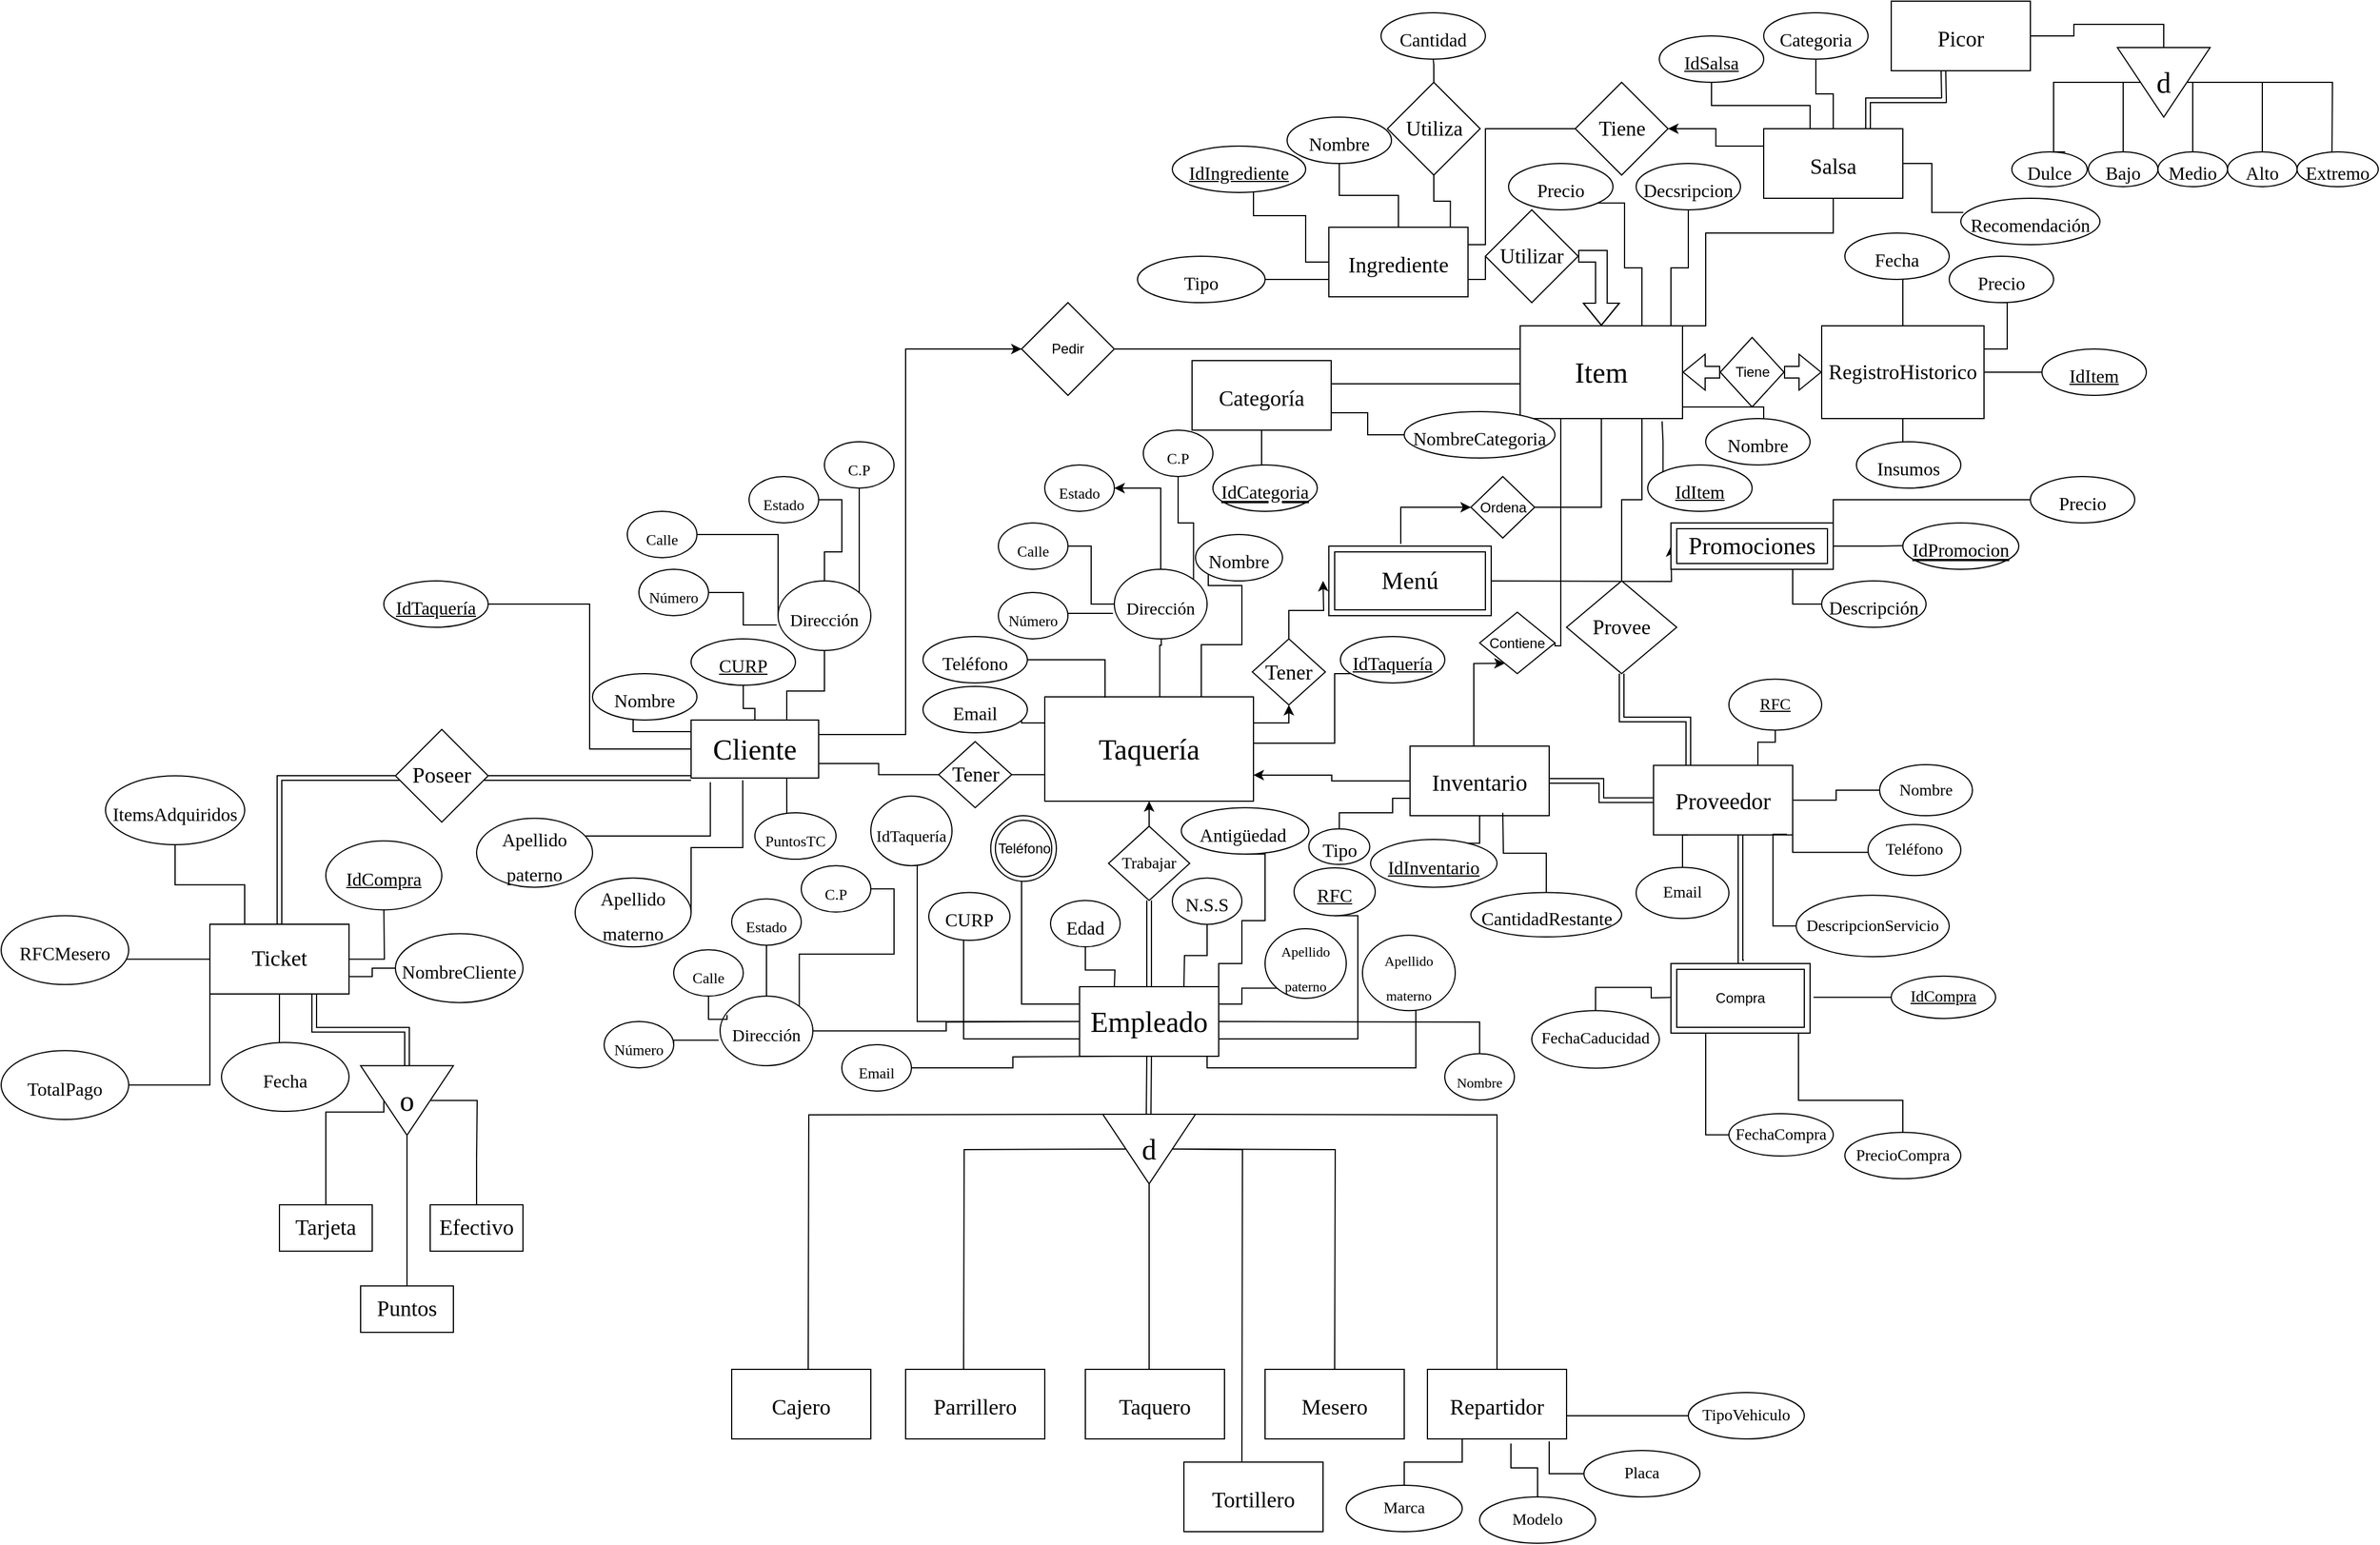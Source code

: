 <mxfile version="19.0.3" type="device"><diagram id="R2lEEEUBdFMjLlhIrx00" name="Page-1"><mxGraphModel dx="2071" dy="1864" grid="1" gridSize="10" guides="1" tooltips="1" connect="1" arrows="1" fold="1" page="1" pageScale="1" pageWidth="850" pageHeight="1100" math="0" shadow="0" extFonts="Permanent Marker^https://fonts.googleapis.com/css?family=Permanent+Marker"><root><mxCell id="0"/><mxCell id="1" parent="0"/><mxCell id="3yjpr9W9l0Gtm6v-xwv0-8" style="edgeStyle=orthogonalEdgeStyle;rounded=0;orthogonalLoop=1;jettySize=auto;html=1;fontFamily=Times New Roman;fontSize=25;startArrow=none;shape=link;" parent="1" source="3yjpr9W9l0Gtm6v-xwv0-138" edge="1"><mxGeometry relative="1" as="geometry"><mxPoint x="480" y="480" as="targetPoint"/></mxGeometry></mxCell><mxCell id="3yjpr9W9l0Gtm6v-xwv0-71" style="edgeStyle=orthogonalEdgeStyle;rounded=0;orthogonalLoop=1;jettySize=auto;html=1;fontFamily=Times New Roman;fontSize=16;endArrow=none;endFill=0;" parent="1" source="3yjpr9W9l0Gtm6v-xwv0-1" edge="1"><mxGeometry relative="1" as="geometry"><mxPoint x="660" y="180" as="targetPoint"/><Array as="points"><mxPoint x="640" y="240"/><mxPoint x="640" y="180"/></Array></mxGeometry></mxCell><mxCell id="3yjpr9W9l0Gtm6v-xwv0-126" style="edgeStyle=orthogonalEdgeStyle;rounded=0;orthogonalLoop=1;jettySize=auto;html=1;exitX=0;exitY=0.25;exitDx=0;exitDy=0;fontFamily=Times New Roman;fontSize=14;endArrow=none;endFill=0;" parent="1" source="3yjpr9W9l0Gtm6v-xwv0-1" target="3yjpr9W9l0Gtm6v-xwv0-95" edge="1"><mxGeometry relative="1" as="geometry"/></mxCell><mxCell id="3yjpr9W9l0Gtm6v-xwv0-174" style="edgeStyle=orthogonalEdgeStyle;rounded=0;orthogonalLoop=1;jettySize=auto;html=1;exitX=0.75;exitY=0;exitDx=0;exitDy=0;entryX=0;entryY=1;entryDx=0;entryDy=0;fontFamily=Times New Roman;fontSize=14;endArrow=none;endFill=0;" parent="1" source="3yjpr9W9l0Gtm6v-xwv0-1" target="3yjpr9W9l0Gtm6v-xwv0-74" edge="1"><mxGeometry relative="1" as="geometry"><Array as="points"><mxPoint x="525" y="155"/><mxPoint x="560" y="155"/><mxPoint x="560" y="104"/></Array></mxGeometry></mxCell><mxCell id="ErMl1tTSpclm-lqaxLVV-11" style="edgeStyle=orthogonalEdgeStyle;rounded=0;orthogonalLoop=1;jettySize=auto;html=1;exitX=1;exitY=0.25;exitDx=0;exitDy=0;endArrow=classic;endFill=1;entryX=0.5;entryY=1;entryDx=0;entryDy=0;" edge="1" parent="1" source="3yjpr9W9l0Gtm6v-xwv0-1" target="ErMl1tTSpclm-lqaxLVV-9"><mxGeometry relative="1" as="geometry"><mxPoint x="590" y="210" as="targetPoint"/></mxGeometry></mxCell><mxCell id="3yjpr9W9l0Gtm6v-xwv0-1" value="&lt;font face=&quot;Times New Roman&quot; style=&quot;font-size: 25px;&quot;&gt;Taquería&lt;/font&gt;" style="rounded=0;whiteSpace=wrap;html=1;" parent="1" vertex="1"><mxGeometry x="390" y="200" width="180" height="90" as="geometry"/></mxCell><mxCell id="3yjpr9W9l0Gtm6v-xwv0-5" style="edgeStyle=orthogonalEdgeStyle;rounded=0;orthogonalLoop=1;jettySize=auto;html=1;fontFamily=Times New Roman;fontSize=25;endArrow=none;endFill=0;" parent="1" edge="1"><mxGeometry relative="1" as="geometry"><mxPoint x="320" y="780" as="targetPoint"/><mxPoint x="460" y="590.0" as="sourcePoint"/></mxGeometry></mxCell><mxCell id="3yjpr9W9l0Gtm6v-xwv0-6" style="edgeStyle=orthogonalEdgeStyle;rounded=0;orthogonalLoop=1;jettySize=auto;html=1;exitX=1;exitY=0.5;exitDx=0;exitDy=0;fontFamily=Times New Roman;fontSize=25;endArrow=none;endFill=0;" parent="1" edge="1"><mxGeometry relative="1" as="geometry"><mxPoint x="480" y="781.6" as="targetPoint"/><mxPoint x="480" y="620.0" as="sourcePoint"/></mxGeometry></mxCell><mxCell id="3yjpr9W9l0Gtm6v-xwv0-7" style="edgeStyle=orthogonalEdgeStyle;rounded=0;orthogonalLoop=1;jettySize=auto;html=1;exitX=0.5;exitY=0;exitDx=0;exitDy=0;fontFamily=Times New Roman;fontSize=25;endArrow=none;endFill=0;" parent="1" edge="1"><mxGeometry relative="1" as="geometry"><mxPoint x="640" y="780" as="targetPoint"/><mxPoint x="500" y="590.0" as="sourcePoint"/></mxGeometry></mxCell><mxCell id="3yjpr9W9l0Gtm6v-xwv0-17" style="edgeStyle=orthogonalEdgeStyle;rounded=0;orthogonalLoop=1;jettySize=auto;html=1;exitX=0;exitY=0.75;exitDx=0;exitDy=0;fontFamily=Times New Roman;fontSize=19;endArrow=none;endFill=0;" parent="1" edge="1"><mxGeometry relative="1" as="geometry"><mxPoint x="186" y="780" as="targetPoint"/><mxPoint x="460" y="560.0" as="sourcePoint"/></mxGeometry></mxCell><mxCell id="3yjpr9W9l0Gtm6v-xwv0-19" style="edgeStyle=orthogonalEdgeStyle;rounded=0;orthogonalLoop=1;jettySize=auto;html=1;exitX=0;exitY=0.25;exitDx=0;exitDy=0;fontFamily=Times New Roman;fontSize=19;entryX=0.5;entryY=0;entryDx=0;entryDy=0;endArrow=none;endFill=0;" parent="1" target="3yjpr9W9l0Gtm6v-xwv0-20" edge="1"><mxGeometry relative="1" as="geometry"><mxPoint x="770" y="770" as="targetPoint"/><mxPoint x="500" y="560.0" as="sourcePoint"/></mxGeometry></mxCell><mxCell id="3yjpr9W9l0Gtm6v-xwv0-21" style="edgeStyle=orthogonalEdgeStyle;rounded=0;orthogonalLoop=1;jettySize=auto;html=1;exitX=0.5;exitY=0;exitDx=0;exitDy=0;fontFamily=Times New Roman;fontSize=19;endArrow=none;endFill=0;" parent="1" edge="1"><mxGeometry relative="1" as="geometry"><mxPoint x="560" y="860" as="targetPoint"/><mxPoint x="500" y="590.0" as="sourcePoint"/></mxGeometry></mxCell><mxCell id="3yjpr9W9l0Gtm6v-xwv0-25" value="" style="edgeStyle=orthogonalEdgeStyle;rounded=0;orthogonalLoop=1;jettySize=auto;html=1;fontFamily=Times New Roman;fontSize=19;endArrow=none;endFill=0;" parent="1" target="3yjpr9W9l0Gtm6v-xwv0-24" edge="1"><mxGeometry relative="1" as="geometry"><mxPoint x="540" y="480.0" as="sourcePoint"/></mxGeometry></mxCell><mxCell id="3yjpr9W9l0Gtm6v-xwv0-34" value="" style="edgeStyle=orthogonalEdgeStyle;rounded=0;orthogonalLoop=1;jettySize=auto;html=1;fontFamily=Times New Roman;fontSize=12;exitX=0;exitY=0.5;exitDx=0;exitDy=0;endArrow=none;endFill=0;" parent="1" target="3yjpr9W9l0Gtm6v-xwv0-33" edge="1"><mxGeometry relative="1" as="geometry"><mxPoint x="420" y="480.0" as="sourcePoint"/></mxGeometry></mxCell><mxCell id="3yjpr9W9l0Gtm6v-xwv0-69" style="edgeStyle=orthogonalEdgeStyle;rounded=0;orthogonalLoop=1;jettySize=auto;html=1;exitX=0.25;exitY=1;exitDx=0;exitDy=0;fontFamily=Times New Roman;fontSize=16;entryX=1;entryY=0.5;entryDx=0;entryDy=0;endArrow=none;endFill=0;" parent="1" target="3yjpr9W9l0Gtm6v-xwv0-70" edge="1"><mxGeometry relative="1" as="geometry"><mxPoint x="290" y="500" as="targetPoint"/><mxPoint x="450" y="510.0" as="sourcePoint"/></mxGeometry></mxCell><mxCell id="3yjpr9W9l0Gtm6v-xwv0-12" value="&lt;font style=&quot;font-size: 19px;&quot;&gt;Parrillero&lt;/font&gt;" style="rounded=0;whiteSpace=wrap;html=1;fontFamily=Times New Roman;fontSize=25;" parent="1" vertex="1"><mxGeometry x="270" y="780" width="120" height="60" as="geometry"/></mxCell><mxCell id="3yjpr9W9l0Gtm6v-xwv0-14" value="&lt;font style=&quot;font-size: 19px;&quot;&gt;Taquero&lt;/font&gt;" style="rounded=0;whiteSpace=wrap;html=1;fontFamily=Times New Roman;fontSize=25;" parent="1" vertex="1"><mxGeometry x="425" y="780" width="120" height="60" as="geometry"/></mxCell><mxCell id="3yjpr9W9l0Gtm6v-xwv0-15" value="&lt;font style=&quot;font-size: 19px;&quot;&gt;Mesero&lt;/font&gt;" style="rounded=0;whiteSpace=wrap;html=1;fontFamily=Times New Roman;fontSize=25;" parent="1" vertex="1"><mxGeometry x="580" y="780" width="120" height="60" as="geometry"/></mxCell><mxCell id="3yjpr9W9l0Gtm6v-xwv0-18" value="&lt;font style=&quot;font-size: 19px;&quot;&gt;Cajero&lt;/font&gt;" style="rounded=0;whiteSpace=wrap;html=1;fontFamily=Times New Roman;fontSize=25;" parent="1" vertex="1"><mxGeometry x="120" y="780" width="120" height="60" as="geometry"/></mxCell><mxCell id="3yjpr9W9l0Gtm6v-xwv0-20" value="&lt;font style=&quot;font-size: 19px;&quot;&gt;Repartidor&lt;/font&gt;" style="rounded=0;whiteSpace=wrap;html=1;fontFamily=Times New Roman;fontSize=25;" parent="1" vertex="1"><mxGeometry x="720" y="780" width="120" height="60" as="geometry"/></mxCell><mxCell id="3yjpr9W9l0Gtm6v-xwv0-22" value="&lt;span style=&quot;font-size: 19px;&quot;&gt;Tortillero&lt;/span&gt;" style="rounded=0;whiteSpace=wrap;html=1;fontFamily=Times New Roman;fontSize=25;" parent="1" vertex="1"><mxGeometry x="510" y="860" width="120" height="60" as="geometry"/></mxCell><mxCell id="3yjpr9W9l0Gtm6v-xwv0-24" value="&lt;font style=&quot;font-size: 12px;&quot;&gt;Nombre&lt;/font&gt;" style="ellipse;whiteSpace=wrap;html=1;fontSize=25;fontFamily=Times New Roman;rounded=0;" parent="1" vertex="1"><mxGeometry x="735" y="507.8" width="60" height="40" as="geometry"/></mxCell><mxCell id="W18B8oBhGOacmLNKEzYt-8" style="edgeStyle=orthogonalEdgeStyle;rounded=0;orthogonalLoop=1;jettySize=auto;html=1;exitX=0;exitY=1;exitDx=0;exitDy=0;entryX=1;entryY=0.25;entryDx=0;entryDy=0;endArrow=none;endFill=0;" parent="1" source="3yjpr9W9l0Gtm6v-xwv0-29" target="3yjpr9W9l0Gtm6v-xwv0-135" edge="1"><mxGeometry relative="1" as="geometry"/></mxCell><mxCell id="3yjpr9W9l0Gtm6v-xwv0-29" value="&lt;font style=&quot;font-size: 12px;&quot;&gt;Apellido paterno&lt;br&gt;&lt;/font&gt;" style="ellipse;whiteSpace=wrap;html=1;fontSize=25;fontFamily=Times New Roman;rounded=0;" parent="1" vertex="1"><mxGeometry x="580" y="400" width="70" height="60" as="geometry"/></mxCell><mxCell id="3yjpr9W9l0Gtm6v-xwv0-30" value="" style="edgeStyle=orthogonalEdgeStyle;rounded=0;orthogonalLoop=1;jettySize=auto;html=1;fontFamily=Times New Roman;fontSize=19;exitX=1;exitY=0.75;exitDx=0;exitDy=0;endArrow=none;endFill=0;" parent="1" source="3yjpr9W9l0Gtm6v-xwv0-135" target="3yjpr9W9l0Gtm6v-xwv0-31" edge="1"><mxGeometry relative="1" as="geometry"><mxPoint x="543.6" y="503.22" as="sourcePoint"/><Array as="points"><mxPoint x="530" y="495"/><mxPoint x="530" y="520"/><mxPoint x="710" y="520"/></Array></mxGeometry></mxCell><mxCell id="3yjpr9W9l0Gtm6v-xwv0-31" value="&lt;font style=&quot;font-size: 12px;&quot;&gt;Apellido materno&lt;br&gt;&lt;/font&gt;" style="ellipse;whiteSpace=wrap;html=1;fontSize=25;fontFamily=Times New Roman;rounded=0;" parent="1" vertex="1"><mxGeometry x="664" y="405.6" width="80" height="65" as="geometry"/></mxCell><mxCell id="3yjpr9W9l0Gtm6v-xwv0-33" value="&lt;font style=&quot;font-size: 15px;&quot;&gt;Dirección&lt;/font&gt;" style="ellipse;whiteSpace=wrap;html=1;fontSize=25;fontFamily=Times New Roman;rounded=0;" parent="1" vertex="1"><mxGeometry x="110" y="458.1" width="80" height="60" as="geometry"/></mxCell><mxCell id="W18B8oBhGOacmLNKEzYt-11" style="edgeStyle=orthogonalEdgeStyle;rounded=0;orthogonalLoop=1;jettySize=auto;html=1;entryX=0.075;entryY=0.272;entryDx=0;entryDy=0;entryPerimeter=0;endArrow=none;endFill=0;" parent="1" source="3yjpr9W9l0Gtm6v-xwv0-37" target="3yjpr9W9l0Gtm6v-xwv0-33" edge="1"><mxGeometry relative="1" as="geometry"/></mxCell><mxCell id="3yjpr9W9l0Gtm6v-xwv0-37" value="&lt;font style=&quot;font-size: 13px;&quot;&gt;Calle&lt;/font&gt;" style="ellipse;whiteSpace=wrap;html=1;fontSize=25;fontFamily=Times New Roman;rounded=0;" parent="1" vertex="1"><mxGeometry x="70" y="418.1" width="60" height="40" as="geometry"/></mxCell><mxCell id="3yjpr9W9l0Gtm6v-xwv0-39" style="edgeStyle=orthogonalEdgeStyle;rounded=0;orthogonalLoop=1;jettySize=auto;html=1;entryX=1;entryY=0.5;entryDx=0;entryDy=0;fontFamily=Times New Roman;fontSize=13;exitX=-0.015;exitY=0.633;exitDx=0;exitDy=0;exitPerimeter=0;endArrow=none;endFill=0;" parent="1" source="3yjpr9W9l0Gtm6v-xwv0-33" target="3yjpr9W9l0Gtm6v-xwv0-40" edge="1"><mxGeometry relative="1" as="geometry"><mxPoint x="125" y="523.1" as="sourcePoint"/></mxGeometry></mxCell><mxCell id="3yjpr9W9l0Gtm6v-xwv0-40" value="&lt;font style=&quot;font-size: 13px;&quot;&gt;Número&lt;/font&gt;" style="ellipse;whiteSpace=wrap;html=1;fontSize=25;fontFamily=Times New Roman;rounded=0;" parent="1" vertex="1"><mxGeometry x="10" y="480" width="60" height="40" as="geometry"/></mxCell><mxCell id="W18B8oBhGOacmLNKEzYt-13" style="edgeStyle=orthogonalEdgeStyle;rounded=0;orthogonalLoop=1;jettySize=auto;html=1;entryX=0.5;entryY=0;entryDx=0;entryDy=0;endArrow=none;endFill=0;" parent="1" source="3yjpr9W9l0Gtm6v-xwv0-42" target="3yjpr9W9l0Gtm6v-xwv0-33" edge="1"><mxGeometry relative="1" as="geometry"/></mxCell><mxCell id="3yjpr9W9l0Gtm6v-xwv0-42" value="&lt;font style=&quot;font-size: 13px;&quot;&gt;Estado&lt;/font&gt;" style="ellipse;whiteSpace=wrap;html=1;fontSize=25;fontFamily=Times New Roman;rounded=0;" parent="1" vertex="1"><mxGeometry x="120" y="374.2" width="60" height="40" as="geometry"/></mxCell><mxCell id="3yjpr9W9l0Gtm6v-xwv0-43" style="edgeStyle=orthogonalEdgeStyle;rounded=0;orthogonalLoop=1;jettySize=auto;html=1;entryX=1;entryY=0.5;entryDx=0;entryDy=0;fontFamily=Times New Roman;fontSize=13;exitX=1;exitY=0;exitDx=0;exitDy=0;endArrow=none;endFill=0;" parent="1" source="3yjpr9W9l0Gtm6v-xwv0-33" target="3yjpr9W9l0Gtm6v-xwv0-44" edge="1"><mxGeometry relative="1" as="geometry"><mxPoint x="260" y="393.1" as="sourcePoint"/></mxGeometry></mxCell><mxCell id="3yjpr9W9l0Gtm6v-xwv0-44" value="&lt;font style=&quot;font-size: 13px;&quot;&gt;C.P&lt;/font&gt;" style="ellipse;whiteSpace=wrap;html=1;fontSize=25;fontFamily=Times New Roman;rounded=0;" parent="1" vertex="1"><mxGeometry x="180" y="345.6" width="60" height="40" as="geometry"/></mxCell><mxCell id="3yjpr9W9l0Gtm6v-xwv0-63" style="edgeStyle=orthogonalEdgeStyle;rounded=0;orthogonalLoop=1;jettySize=auto;html=1;entryX=0.25;entryY=0;entryDx=0;entryDy=0;fontFamily=Times New Roman;fontSize=16;endArrow=none;endFill=0;" parent="1" source="3yjpr9W9l0Gtm6v-xwv0-46" edge="1"><mxGeometry relative="1" as="geometry"><mxPoint x="450" y="450.0" as="targetPoint"/></mxGeometry></mxCell><mxCell id="3yjpr9W9l0Gtm6v-xwv0-46" value="&lt;font style=&quot;font-size: 16px;&quot;&gt;Edad&lt;/font&gt;" style="ellipse;whiteSpace=wrap;html=1;fontSize=25;fontFamily=Times New Roman;rounded=0;" parent="1" vertex="1"><mxGeometry x="395" y="375.6" width="60" height="40" as="geometry"/></mxCell><mxCell id="3yjpr9W9l0Gtm6v-xwv0-51" style="edgeStyle=orthogonalEdgeStyle;rounded=0;orthogonalLoop=1;jettySize=auto;html=1;entryX=0.75;entryY=0;entryDx=0;entryDy=0;fontFamily=Times New Roman;fontSize=16;endArrow=none;endFill=0;" parent="1" source="3yjpr9W9l0Gtm6v-xwv0-50" edge="1"><mxGeometry relative="1" as="geometry"><mxPoint x="510" y="450.0" as="targetPoint"/></mxGeometry></mxCell><mxCell id="3yjpr9W9l0Gtm6v-xwv0-50" value="&lt;font style=&quot;font-size: 16px;&quot;&gt;N.S.S&lt;/font&gt;" style="ellipse;whiteSpace=wrap;html=1;fontSize=25;fontFamily=Times New Roman;rounded=0;" parent="1" vertex="1"><mxGeometry x="500" y="356.2" width="60" height="40" as="geometry"/></mxCell><mxCell id="3yjpr9W9l0Gtm6v-xwv0-56" style="edgeStyle=orthogonalEdgeStyle;rounded=0;orthogonalLoop=1;jettySize=auto;html=1;exitX=0.5;exitY=1;exitDx=0;exitDy=0;entryX=1;entryY=0;entryDx=0;entryDy=0;fontFamily=Times New Roman;fontSize=16;endArrow=none;endFill=0;" parent="1" source="3yjpr9W9l0Gtm6v-xwv0-55" edge="1"><mxGeometry relative="1" as="geometry"><mxPoint x="540" y="450.0" as="targetPoint"/><Array as="points"><mxPoint x="580" y="336"/><mxPoint x="580" y="393"/><mxPoint x="560" y="393"/><mxPoint x="560" y="430"/><mxPoint x="540" y="430"/></Array></mxGeometry></mxCell><mxCell id="3yjpr9W9l0Gtm6v-xwv0-55" value="&lt;font style=&quot;font-size: 16px;&quot;&gt;Antigüedad&amp;nbsp;&lt;/font&gt;" style="ellipse;whiteSpace=wrap;html=1;fontSize=25;fontFamily=Times New Roman;rounded=0;" parent="1" vertex="1"><mxGeometry x="507.75" y="295.6" width="110" height="40" as="geometry"/></mxCell><mxCell id="3yjpr9W9l0Gtm6v-xwv0-64" style="edgeStyle=orthogonalEdgeStyle;rounded=0;orthogonalLoop=1;jettySize=auto;html=1;entryX=0;entryY=0.25;entryDx=0;entryDy=0;fontFamily=Times New Roman;fontSize=16;endArrow=none;endFill=0;" parent="1" edge="1"><mxGeometry relative="1" as="geometry"><mxPoint x="420" y="465.0" as="targetPoint"/><Array as="points"><mxPoint x="370" y="465"/></Array><mxPoint x="370" y="350.989" as="sourcePoint"/></mxGeometry></mxCell><mxCell id="3yjpr9W9l0Gtm6v-xwv0-66" style="edgeStyle=orthogonalEdgeStyle;rounded=0;orthogonalLoop=1;jettySize=auto;html=1;fontFamily=Times New Roman;fontSize=16;entryX=0;entryY=0.75;entryDx=0;entryDy=0;endArrow=none;endFill=0;" parent="1" source="3yjpr9W9l0Gtm6v-xwv0-65" edge="1"><mxGeometry relative="1" as="geometry"><mxPoint x="420" y="495.0" as="targetPoint"/><Array as="points"><mxPoint x="320" y="495"/></Array></mxGeometry></mxCell><mxCell id="3yjpr9W9l0Gtm6v-xwv0-65" value="&lt;font style=&quot;font-size: 16px;&quot;&gt;CURP&lt;/font&gt;" style="ellipse;whiteSpace=wrap;html=1;fontSize=25;fontFamily=Times New Roman;rounded=0;" parent="1" vertex="1"><mxGeometry x="290" y="368.8" width="70" height="41.2" as="geometry"/></mxCell><mxCell id="W18B8oBhGOacmLNKEzYt-47" style="edgeStyle=orthogonalEdgeStyle;rounded=0;orthogonalLoop=1;jettySize=auto;html=1;exitX=0.5;exitY=1;exitDx=0;exitDy=0;entryX=1;entryY=0.75;entryDx=0;entryDy=0;endArrow=none;endFill=0;" parent="1" source="3yjpr9W9l0Gtm6v-xwv0-67" target="3yjpr9W9l0Gtm6v-xwv0-135" edge="1"><mxGeometry relative="1" as="geometry"><Array as="points"><mxPoint x="660" y="389"/><mxPoint x="660" y="495"/></Array></mxGeometry></mxCell><mxCell id="3yjpr9W9l0Gtm6v-xwv0-67" value="&lt;font style=&quot;font-size: 16px;&quot;&gt;&lt;u&gt;RFC&lt;/u&gt;&lt;/font&gt;" style="ellipse;whiteSpace=wrap;html=1;fontSize=25;fontFamily=Times New Roman;rounded=0;" parent="1" vertex="1"><mxGeometry x="605" y="347.5" width="70" height="41.2" as="geometry"/></mxCell><mxCell id="3yjpr9W9l0Gtm6v-xwv0-70" value="&lt;font style=&quot;font-size: 13px;&quot;&gt;Email&lt;/font&gt;" style="ellipse;whiteSpace=wrap;html=1;fontSize=25;fontFamily=Times New Roman;rounded=0;" parent="1" vertex="1"><mxGeometry x="215" y="500" width="60" height="40" as="geometry"/></mxCell><mxCell id="3yjpr9W9l0Gtm6v-xwv0-72" value="&lt;font style=&quot;font-size: 16px;&quot;&gt;&lt;u&gt;IdTaquería&lt;/u&gt;&lt;/font&gt;" style="ellipse;whiteSpace=wrap;html=1;fontSize=25;fontFamily=Times New Roman;rounded=0;" parent="1" vertex="1"><mxGeometry x="645" y="148" width="90" height="40" as="geometry"/></mxCell><mxCell id="3yjpr9W9l0Gtm6v-xwv0-74" value="&lt;font style=&quot;font-size: 16px;&quot;&gt;Nombre&lt;/font&gt;" style="ellipse;whiteSpace=wrap;html=1;fontSize=25;fontFamily=Times New Roman;rounded=0;" parent="1" vertex="1"><mxGeometry x="520" y="60" width="75" height="40" as="geometry"/></mxCell><mxCell id="3yjpr9W9l0Gtm6v-xwv0-75" style="edgeStyle=orthogonalEdgeStyle;rounded=0;orthogonalLoop=1;jettySize=auto;html=1;fontFamily=Times New Roman;fontSize=16;exitX=0.551;exitY=0;exitDx=0;exitDy=0;exitPerimeter=0;" parent="1" source="3yjpr9W9l0Gtm6v-xwv0-1" edge="1"><mxGeometry relative="1" as="geometry"><mxPoint x="490" y="110" as="targetPoint"/><mxPoint x="480" y="190" as="sourcePoint"/></mxGeometry></mxCell><mxCell id="3yjpr9W9l0Gtm6v-xwv0-86" style="edgeStyle=orthogonalEdgeStyle;rounded=0;orthogonalLoop=1;jettySize=auto;html=1;entryX=1;entryY=0.5;entryDx=0;entryDy=0;fontFamily=Times New Roman;fontSize=13;endArrow=none;endFill=0;" parent="1" source="3yjpr9W9l0Gtm6v-xwv0-87" target="3yjpr9W9l0Gtm6v-xwv0-88" edge="1"><mxGeometry relative="1" as="geometry"/></mxCell><mxCell id="3yjpr9W9l0Gtm6v-xwv0-87" value="&lt;font style=&quot;font-size: 15px;&quot;&gt;Dirección&lt;/font&gt;" style="ellipse;whiteSpace=wrap;html=1;fontSize=25;fontFamily=Times New Roman;rounded=0;" parent="1" vertex="1"><mxGeometry x="450" y="90" width="80" height="60" as="geometry"/></mxCell><mxCell id="3yjpr9W9l0Gtm6v-xwv0-88" value="&lt;font style=&quot;font-size: 13px;&quot;&gt;Calle&lt;/font&gt;" style="ellipse;whiteSpace=wrap;html=1;fontSize=25;fontFamily=Times New Roman;rounded=0;" parent="1" vertex="1"><mxGeometry x="350" y="50.0" width="60" height="40" as="geometry"/></mxCell><mxCell id="3yjpr9W9l0Gtm6v-xwv0-89" style="edgeStyle=orthogonalEdgeStyle;rounded=0;orthogonalLoop=1;jettySize=auto;html=1;entryX=1;entryY=0.5;entryDx=0;entryDy=0;fontFamily=Times New Roman;fontSize=13;exitX=-0.015;exitY=0.633;exitDx=0;exitDy=0;exitPerimeter=0;endArrow=none;endFill=0;" parent="1" source="3yjpr9W9l0Gtm6v-xwv0-87" target="3yjpr9W9l0Gtm6v-xwv0-90" edge="1"><mxGeometry relative="1" as="geometry"><mxPoint x="415" y="123.1" as="sourcePoint"/></mxGeometry></mxCell><mxCell id="3yjpr9W9l0Gtm6v-xwv0-90" value="&lt;font style=&quot;font-size: 13px;&quot;&gt;Número&lt;/font&gt;" style="ellipse;whiteSpace=wrap;html=1;fontSize=25;fontFamily=Times New Roman;rounded=0;" parent="1" vertex="1"><mxGeometry x="350" y="110.0" width="60" height="40" as="geometry"/></mxCell><mxCell id="3yjpr9W9l0Gtm6v-xwv0-91" style="edgeStyle=orthogonalEdgeStyle;rounded=0;orthogonalLoop=1;jettySize=auto;html=1;entryX=1;entryY=0.5;entryDx=0;entryDy=0;fontFamily=Times New Roman;fontSize=13;endArrow=classic;endFill=1;" parent="1" source="3yjpr9W9l0Gtm6v-xwv0-87" target="3yjpr9W9l0Gtm6v-xwv0-92" edge="1"><mxGeometry relative="1" as="geometry"><mxPoint x="490" y="33.1" as="sourcePoint"/></mxGeometry></mxCell><mxCell id="3yjpr9W9l0Gtm6v-xwv0-92" value="&lt;font style=&quot;font-size: 13px;&quot;&gt;Estado&lt;/font&gt;" style="ellipse;whiteSpace=wrap;html=1;fontSize=25;fontFamily=Times New Roman;rounded=0;" parent="1" vertex="1"><mxGeometry x="390" y="2.132e-14" width="60" height="40" as="geometry"/></mxCell><mxCell id="3yjpr9W9l0Gtm6v-xwv0-93" style="edgeStyle=orthogonalEdgeStyle;rounded=0;orthogonalLoop=1;jettySize=auto;html=1;fontFamily=Times New Roman;fontSize=13;exitX=1;exitY=0;exitDx=0;exitDy=0;endArrow=none;endFill=0;entryX=0.5;entryY=1;entryDx=0;entryDy=0;" parent="1" source="3yjpr9W9l0Gtm6v-xwv0-87" target="3yjpr9W9l0Gtm6v-xwv0-94" edge="1"><mxGeometry relative="1" as="geometry"><mxPoint x="550" y="-6.9" as="sourcePoint"/><mxPoint x="530" y="30" as="targetPoint"/></mxGeometry></mxCell><mxCell id="3yjpr9W9l0Gtm6v-xwv0-94" value="&lt;font style=&quot;font-size: 13px;&quot;&gt;C.P&lt;/font&gt;" style="ellipse;whiteSpace=wrap;html=1;fontSize=25;fontFamily=Times New Roman;rounded=0;" parent="1" vertex="1"><mxGeometry x="475" y="-30.0" width="60" height="40" as="geometry"/></mxCell><mxCell id="3yjpr9W9l0Gtm6v-xwv0-95" value="&lt;font style=&quot;font-size: 16px;&quot;&gt;Email&lt;/font&gt;" style="ellipse;whiteSpace=wrap;html=1;fontSize=25;fontFamily=Times New Roman;rounded=0;" parent="1" vertex="1"><mxGeometry x="285" y="191" width="90" height="40" as="geometry"/></mxCell><mxCell id="3yjpr9W9l0Gtm6v-xwv0-98" style="edgeStyle=orthogonalEdgeStyle;rounded=0;orthogonalLoop=1;jettySize=auto;html=1;entryX=0.289;entryY=0.009;entryDx=0;entryDy=0;entryPerimeter=0;fontFamily=Times New Roman;fontSize=16;endArrow=none;endFill=0;" parent="1" source="3yjpr9W9l0Gtm6v-xwv0-97" target="3yjpr9W9l0Gtm6v-xwv0-1" edge="1"><mxGeometry relative="1" as="geometry"/></mxCell><mxCell id="3yjpr9W9l0Gtm6v-xwv0-97" value="&lt;font style=&quot;font-size: 16px;&quot;&gt;Teléfono&lt;/font&gt;" style="ellipse;whiteSpace=wrap;html=1;fontSize=25;fontFamily=Times New Roman;rounded=0;" parent="1" vertex="1"><mxGeometry x="285" y="148" width="90" height="40" as="geometry"/></mxCell><mxCell id="3yjpr9W9l0Gtm6v-xwv0-114" style="edgeStyle=orthogonalEdgeStyle;rounded=0;orthogonalLoop=1;jettySize=auto;html=1;exitX=0.75;exitY=0;exitDx=0;exitDy=0;fontFamily=Times New Roman;fontSize=14;endArrow=none;endFill=0;entryX=0.5;entryY=1;entryDx=0;entryDy=0;" parent="1" source="3yjpr9W9l0Gtm6v-xwv0-99" target="3yjpr9W9l0Gtm6v-xwv0-116" edge="1"><mxGeometry relative="1" as="geometry"><mxPoint x="200" y="170" as="targetPoint"/><Array as="points"><mxPoint x="168" y="195"/><mxPoint x="200" y="195"/></Array></mxGeometry></mxCell><mxCell id="3yjpr9W9l0Gtm6v-xwv0-136" style="edgeStyle=orthogonalEdgeStyle;rounded=0;orthogonalLoop=1;jettySize=auto;html=1;entryX=1;entryY=0.5;entryDx=0;entryDy=0;fontFamily=Times New Roman;fontSize=14;endArrow=none;endFill=0;" parent="1" source="3yjpr9W9l0Gtm6v-xwv0-99" target="3yjpr9W9l0Gtm6v-xwv0-127" edge="1"><mxGeometry relative="1" as="geometry"/></mxCell><mxCell id="3yjpr9W9l0Gtm6v-xwv0-215" style="edgeStyle=orthogonalEdgeStyle;rounded=0;orthogonalLoop=1;jettySize=auto;html=1;fontFamily=Times New Roman;fontSize=19;endArrow=none;endFill=0;shape=link;" parent="1" source="3yjpr9W9l0Gtm6v-xwv0-99" edge="1"><mxGeometry relative="1" as="geometry"><mxPoint x="-230" y="410" as="targetPoint"/><Array as="points"><mxPoint x="-270" y="270"/><mxPoint x="-270" y="410"/></Array></mxGeometry></mxCell><mxCell id="W18B8oBhGOacmLNKEzYt-22" style="edgeStyle=orthogonalEdgeStyle;rounded=0;orthogonalLoop=1;jettySize=auto;html=1;exitX=1;exitY=0.25;exitDx=0;exitDy=0;endArrow=classic;endFill=1;" parent="1" source="3yjpr9W9l0Gtm6v-xwv0-99" edge="1"><mxGeometry relative="1" as="geometry"><mxPoint x="370" y="-100" as="targetPoint"/><Array as="points"><mxPoint x="270" y="233"/><mxPoint x="270" y="-100"/></Array></mxGeometry></mxCell><mxCell id="W18B8oBhGOacmLNKEzYt-35" style="edgeStyle=orthogonalEdgeStyle;rounded=0;orthogonalLoop=1;jettySize=auto;html=1;exitX=0.75;exitY=1;exitDx=0;exitDy=0;endArrow=none;endFill=0;" parent="1" source="3yjpr9W9l0Gtm6v-xwv0-99" edge="1"><mxGeometry relative="1" as="geometry"><mxPoint x="167.526" y="300" as="targetPoint"/></mxGeometry></mxCell><mxCell id="3yjpr9W9l0Gtm6v-xwv0-99" value="&lt;font face=&quot;Times New Roman&quot; style=&quot;font-size: 25px;&quot;&gt;Cliente&lt;/font&gt;" style="rounded=0;whiteSpace=wrap;html=1;" parent="1" vertex="1"><mxGeometry x="85" y="220" width="110" height="50" as="geometry"/></mxCell><mxCell id="3yjpr9W9l0Gtm6v-xwv0-103" value="" style="shape=link;endArrow=classic;startArrow=classic;html=1;rounded=0;fontFamily=Times New Roman;fontSize=16;entryX=0.5;entryY=1;entryDx=0;entryDy=0;" parent="1" target="3yjpr9W9l0Gtm6v-xwv0-135" edge="1"><mxGeometry width="100" height="100" relative="1" as="geometry"><mxPoint x="479.5" y="568.1" as="sourcePoint"/><mxPoint x="479.5" y="518.1" as="targetPoint"/></mxGeometry></mxCell><mxCell id="3yjpr9W9l0Gtm6v-xwv0-105" style="edgeStyle=orthogonalEdgeStyle;rounded=0;orthogonalLoop=1;jettySize=auto;html=1;entryX=0;entryY=0.5;entryDx=0;entryDy=0;fontFamily=Times New Roman;fontSize=16;endArrow=none;endFill=0;" parent="1" source="3yjpr9W9l0Gtm6v-xwv0-104" edge="1"><mxGeometry relative="1" as="geometry"><mxPoint x="420" y="480.0" as="targetPoint"/><Array as="points"><mxPoint x="280" y="480"/></Array></mxGeometry></mxCell><mxCell id="3yjpr9W9l0Gtm6v-xwv0-104" value="&lt;font style=&quot;&quot;&gt;&lt;font style=&quot;font-size: 14px;&quot;&gt;IdTaquería&lt;/font&gt;&lt;br&gt;&lt;/font&gt;" style="ellipse;whiteSpace=wrap;html=1;fontSize=25;fontFamily=Times New Roman;rounded=0;" parent="1" vertex="1"><mxGeometry x="240" y="285.6" width="70" height="60" as="geometry"/></mxCell><mxCell id="3yjpr9W9l0Gtm6v-xwv0-107" style="edgeStyle=orthogonalEdgeStyle;rounded=0;orthogonalLoop=1;jettySize=auto;html=1;entryX=0.5;entryY=0;entryDx=0;entryDy=0;fontFamily=Times New Roman;fontSize=14;endArrow=none;endFill=0;" parent="1" source="3yjpr9W9l0Gtm6v-xwv0-106" target="3yjpr9W9l0Gtm6v-xwv0-99" edge="1"><mxGeometry relative="1" as="geometry"/></mxCell><mxCell id="3yjpr9W9l0Gtm6v-xwv0-106" value="&lt;font style=&quot;font-size: 16px;&quot;&gt;&lt;u&gt;CURP&lt;/u&gt;&lt;/font&gt;" style="ellipse;whiteSpace=wrap;html=1;fontSize=25;fontFamily=Times New Roman;rounded=0;" parent="1" vertex="1"><mxGeometry x="85" y="150" width="90" height="40" as="geometry"/></mxCell><mxCell id="3yjpr9W9l0Gtm6v-xwv0-109" style="edgeStyle=orthogonalEdgeStyle;rounded=0;orthogonalLoop=1;jettySize=auto;html=1;entryX=0;entryY=0.75;entryDx=0;entryDy=0;fontFamily=Times New Roman;fontSize=14;endArrow=none;endFill=0;" parent="1" source="3yjpr9W9l0Gtm6v-xwv0-108" target="3yjpr9W9l0Gtm6v-xwv0-99" edge="1"><mxGeometry relative="1" as="geometry"><Array as="points"><mxPoint x="35" y="230"/><mxPoint x="85" y="230"/></Array></mxGeometry></mxCell><mxCell id="3yjpr9W9l0Gtm6v-xwv0-108" value="&lt;font style=&quot;font-size: 16px;&quot;&gt;Nombre&lt;/font&gt;" style="ellipse;whiteSpace=wrap;html=1;fontSize=25;fontFamily=Times New Roman;rounded=0;" parent="1" vertex="1"><mxGeometry y="180" width="90" height="40" as="geometry"/></mxCell><mxCell id="W18B8oBhGOacmLNKEzYt-9" style="edgeStyle=orthogonalEdgeStyle;rounded=0;orthogonalLoop=1;jettySize=auto;html=1;entryX=0.151;entryY=1.072;entryDx=0;entryDy=0;entryPerimeter=0;endArrow=none;endFill=0;" parent="1" source="3yjpr9W9l0Gtm6v-xwv0-110" target="3yjpr9W9l0Gtm6v-xwv0-99" edge="1"><mxGeometry relative="1" as="geometry"><Array as="points"><mxPoint x="102" y="320"/></Array></mxGeometry></mxCell><mxCell id="3yjpr9W9l0Gtm6v-xwv0-110" value="&lt;font style=&quot;font-size: 16px;&quot;&gt;Apellido paterno&lt;/font&gt;" style="ellipse;whiteSpace=wrap;html=1;fontSize=25;fontFamily=Times New Roman;rounded=0;" parent="1" vertex="1"><mxGeometry x="-100" y="304.8" width="100" height="59.4" as="geometry"/></mxCell><mxCell id="W18B8oBhGOacmLNKEzYt-10" style="edgeStyle=orthogonalEdgeStyle;rounded=0;orthogonalLoop=1;jettySize=auto;html=1;exitX=1;exitY=0.5;exitDx=0;exitDy=0;entryX=0.405;entryY=1.04;entryDx=0;entryDy=0;entryPerimeter=0;endArrow=none;endFill=0;" parent="1" source="3yjpr9W9l0Gtm6v-xwv0-112" target="3yjpr9W9l0Gtm6v-xwv0-99" edge="1"><mxGeometry relative="1" as="geometry"><Array as="points"><mxPoint x="85" y="330"/><mxPoint x="130" y="330"/></Array></mxGeometry></mxCell><mxCell id="3yjpr9W9l0Gtm6v-xwv0-112" value="&lt;font style=&quot;font-size: 16px;&quot;&gt;Apellido materno&lt;/font&gt;" style="ellipse;whiteSpace=wrap;html=1;fontSize=25;fontFamily=Times New Roman;rounded=0;" parent="1" vertex="1"><mxGeometry x="-15" y="356.2" width="100" height="59.4" as="geometry"/></mxCell><mxCell id="3yjpr9W9l0Gtm6v-xwv0-115" style="edgeStyle=orthogonalEdgeStyle;rounded=0;orthogonalLoop=1;jettySize=auto;html=1;entryX=1;entryY=0.5;entryDx=0;entryDy=0;fontFamily=Times New Roman;fontSize=13;endArrow=none;endFill=0;" parent="1" source="3yjpr9W9l0Gtm6v-xwv0-116" target="3yjpr9W9l0Gtm6v-xwv0-117" edge="1"><mxGeometry relative="1" as="geometry"><Array as="points"><mxPoint x="160" y="110"/><mxPoint x="160" y="60"/></Array></mxGeometry></mxCell><mxCell id="3yjpr9W9l0Gtm6v-xwv0-125" style="edgeStyle=orthogonalEdgeStyle;rounded=0;orthogonalLoop=1;jettySize=auto;html=1;entryX=0.5;entryY=1;entryDx=0;entryDy=0;fontFamily=Times New Roman;fontSize=14;endArrow=none;endFill=0;" parent="1" source="3yjpr9W9l0Gtm6v-xwv0-116" target="3yjpr9W9l0Gtm6v-xwv0-122" edge="1"><mxGeometry relative="1" as="geometry"><Array as="points"><mxPoint x="230" y="60"/></Array></mxGeometry></mxCell><mxCell id="3yjpr9W9l0Gtm6v-xwv0-116" value="&lt;font style=&quot;font-size: 15px;&quot;&gt;Dirección&lt;/font&gt;" style="ellipse;whiteSpace=wrap;html=1;fontSize=25;fontFamily=Times New Roman;rounded=0;" parent="1" vertex="1"><mxGeometry x="160" y="100" width="80" height="60" as="geometry"/></mxCell><mxCell id="3yjpr9W9l0Gtm6v-xwv0-117" value="&lt;font style=&quot;font-size: 13px;&quot;&gt;Calle&lt;/font&gt;" style="ellipse;whiteSpace=wrap;html=1;fontSize=25;fontFamily=Times New Roman;rounded=0;" parent="1" vertex="1"><mxGeometry x="30" y="40.0" width="60" height="40" as="geometry"/></mxCell><mxCell id="3yjpr9W9l0Gtm6v-xwv0-118" style="edgeStyle=orthogonalEdgeStyle;rounded=0;orthogonalLoop=1;jettySize=auto;html=1;entryX=1;entryY=0.5;entryDx=0;entryDy=0;fontFamily=Times New Roman;fontSize=13;exitX=-0.015;exitY=0.633;exitDx=0;exitDy=0;exitPerimeter=0;endArrow=none;endFill=0;" parent="1" source="3yjpr9W9l0Gtm6v-xwv0-116" target="3yjpr9W9l0Gtm6v-xwv0-119" edge="1"><mxGeometry relative="1" as="geometry"><mxPoint x="160" y="143.1" as="sourcePoint"/></mxGeometry></mxCell><mxCell id="3yjpr9W9l0Gtm6v-xwv0-119" value="&lt;font style=&quot;font-size: 13px;&quot;&gt;Número&lt;/font&gt;" style="ellipse;whiteSpace=wrap;html=1;fontSize=25;fontFamily=Times New Roman;rounded=0;" parent="1" vertex="1"><mxGeometry x="40" y="90.0" width="60" height="40" as="geometry"/></mxCell><mxCell id="3yjpr9W9l0Gtm6v-xwv0-120" style="edgeStyle=orthogonalEdgeStyle;rounded=0;orthogonalLoop=1;jettySize=auto;html=1;entryX=1;entryY=0.5;entryDx=0;entryDy=0;fontFamily=Times New Roman;fontSize=13;endArrow=none;endFill=0;" parent="1" source="3yjpr9W9l0Gtm6v-xwv0-116" target="3yjpr9W9l0Gtm6v-xwv0-121" edge="1"><mxGeometry relative="1" as="geometry"><mxPoint x="235" y="53.1" as="sourcePoint"/></mxGeometry></mxCell><mxCell id="3yjpr9W9l0Gtm6v-xwv0-121" value="&lt;font style=&quot;font-size: 13px;&quot;&gt;Estado&lt;/font&gt;" style="ellipse;whiteSpace=wrap;html=1;fontSize=25;fontFamily=Times New Roman;rounded=0;" parent="1" vertex="1"><mxGeometry x="135" y="10.0" width="60" height="40" as="geometry"/></mxCell><mxCell id="3yjpr9W9l0Gtm6v-xwv0-122" value="&lt;font style=&quot;font-size: 13px;&quot;&gt;C.P&lt;/font&gt;" style="ellipse;whiteSpace=wrap;html=1;fontSize=25;fontFamily=Times New Roman;rounded=0;" parent="1" vertex="1"><mxGeometry x="200" y="-20.0" width="60" height="40" as="geometry"/></mxCell><mxCell id="3yjpr9W9l0Gtm6v-xwv0-127" value="&lt;font style=&quot;font-size: 16px;&quot;&gt;&lt;u&gt;IdTaquería&lt;/u&gt;&lt;/font&gt;" style="ellipse;whiteSpace=wrap;html=1;fontSize=25;fontFamily=Times New Roman;rounded=0;" parent="1" vertex="1"><mxGeometry x="-180" y="100" width="90" height="40" as="geometry"/></mxCell><mxCell id="3yjpr9W9l0Gtm6v-xwv0-134" value="d" style="triangle;whiteSpace=wrap;html=1;fontFamily=Times New Roman;fontSize=25;direction=south;" parent="1" vertex="1"><mxGeometry x="440" y="560" width="80" height="60" as="geometry"/></mxCell><mxCell id="3yjpr9W9l0Gtm6v-xwv0-135" value="Empleado" style="rounded=0;whiteSpace=wrap;html=1;fontFamily=Times New Roman;fontSize=25;" parent="1" vertex="1"><mxGeometry x="420" y="450" width="120" height="60" as="geometry"/></mxCell><mxCell id="3yjpr9W9l0Gtm6v-xwv0-269" style="edgeStyle=orthogonalEdgeStyle;rounded=0;orthogonalLoop=1;jettySize=auto;html=1;exitX=0.5;exitY=0;exitDx=0;exitDy=0;entryX=0.5;entryY=1;entryDx=0;entryDy=0;fontFamily=Times New Roman;fontSize=18;endArrow=classic;endFill=1;" parent="1" source="3yjpr9W9l0Gtm6v-xwv0-138" target="3yjpr9W9l0Gtm6v-xwv0-1" edge="1"><mxGeometry relative="1" as="geometry"/></mxCell><mxCell id="3yjpr9W9l0Gtm6v-xwv0-138" value="Trabajar" style="rhombus;whiteSpace=wrap;html=1;fontFamily=Times New Roman;fontSize=14;" parent="1" vertex="1"><mxGeometry x="445" y="311.6" width="70" height="64" as="geometry"/></mxCell><mxCell id="3yjpr9W9l0Gtm6v-xwv0-275" style="edgeStyle=orthogonalEdgeStyle;rounded=0;orthogonalLoop=1;jettySize=auto;html=1;entryX=1;entryY=0.75;entryDx=0;entryDy=0;fontFamily=Times New Roman;fontSize=18;endArrow=classic;endFill=1;" parent="1" source="3yjpr9W9l0Gtm6v-xwv0-141" target="3yjpr9W9l0Gtm6v-xwv0-1" edge="1"><mxGeometry relative="1" as="geometry"/></mxCell><mxCell id="3yjpr9W9l0Gtm6v-xwv0-276" style="edgeStyle=orthogonalEdgeStyle;rounded=0;orthogonalLoop=1;jettySize=auto;html=1;entryX=0;entryY=0.5;entryDx=0;entryDy=0;fontFamily=Times New Roman;fontSize=18;endArrow=none;endFill=0;shape=link;" parent="1" source="3yjpr9W9l0Gtm6v-xwv0-141" target="3yjpr9W9l0Gtm6v-xwv0-145" edge="1"><mxGeometry relative="1" as="geometry"/></mxCell><mxCell id="W18B8oBhGOacmLNKEzYt-42" style="edgeStyle=orthogonalEdgeStyle;rounded=0;orthogonalLoop=1;jettySize=auto;html=1;endArrow=none;endFill=0;" parent="1" source="3yjpr9W9l0Gtm6v-xwv0-141" edge="1"><mxGeometry relative="1" as="geometry"><mxPoint x="730" y="350" as="targetPoint"/></mxGeometry></mxCell><mxCell id="3yjpr9W9l0Gtm6v-xwv0-141" value="&lt;font style=&quot;font-size: 20px;&quot;&gt;Inventario&lt;/font&gt;" style="rounded=0;whiteSpace=wrap;html=1;fontFamily=Times New Roman;fontSize=14;" parent="1" vertex="1"><mxGeometry x="705" y="242.5" width="120" height="60" as="geometry"/></mxCell><mxCell id="3yjpr9W9l0Gtm6v-xwv0-274" style="edgeStyle=orthogonalEdgeStyle;rounded=0;orthogonalLoop=1;jettySize=auto;html=1;entryX=0.5;entryY=0;entryDx=0;entryDy=0;fontFamily=Times New Roman;fontSize=18;endArrow=none;endFill=0;shape=link;" parent="1" source="3yjpr9W9l0Gtm6v-xwv0-145" edge="1"><mxGeometry relative="1" as="geometry"><Array as="points"><mxPoint x="990" y="348.5"/><mxPoint x="990" y="348.5"/></Array><mxPoint x="993" y="429.1" as="targetPoint"/></mxGeometry></mxCell><mxCell id="W18B8oBhGOacmLNKEzYt-59" style="edgeStyle=orthogonalEdgeStyle;rounded=0;orthogonalLoop=1;jettySize=auto;html=1;exitX=0.75;exitY=0;exitDx=0;exitDy=0;endArrow=none;endFill=0;" parent="1" source="3yjpr9W9l0Gtm6v-xwv0-145" target="3yjpr9W9l0Gtm6v-xwv0-161" edge="1"><mxGeometry relative="1" as="geometry"><mxPoint x="1005.421" y="230" as="targetPoint"/></mxGeometry></mxCell><mxCell id="3yjpr9W9l0Gtm6v-xwv0-145" value="&lt;span style=&quot;font-size: 20px;&quot;&gt;Proveedor&lt;/span&gt;" style="rounded=0;whiteSpace=wrap;html=1;fontFamily=Times New Roman;fontSize=14;" parent="1" vertex="1"><mxGeometry x="915" y="259.1" width="120" height="60" as="geometry"/></mxCell><mxCell id="3yjpr9W9l0Gtm6v-xwv0-272" style="edgeStyle=orthogonalEdgeStyle;rounded=0;orthogonalLoop=1;jettySize=auto;html=1;entryX=1;entryY=0.5;entryDx=0;entryDy=0;fontFamily=Times New Roman;fontSize=18;endArrow=none;endFill=0;" parent="1" source="3yjpr9W9l0Gtm6v-xwv0-147" target="3yjpr9W9l0Gtm6v-xwv0-145" edge="1"><mxGeometry relative="1" as="geometry"/></mxCell><mxCell id="3yjpr9W9l0Gtm6v-xwv0-147" value="Nombre" style="ellipse;whiteSpace=wrap;html=1;fontFamily=Times New Roman;fontSize=14;" parent="1" vertex="1"><mxGeometry x="1110" y="258.5" width="80" height="44" as="geometry"/></mxCell><mxCell id="3yjpr9W9l0Gtm6v-xwv0-148" style="edgeStyle=orthogonalEdgeStyle;rounded=0;orthogonalLoop=1;jettySize=auto;html=1;fontFamily=Times New Roman;fontSize=14;endArrow=none;endFill=0;exitX=1;exitY=1;exitDx=0;exitDy=0;" parent="1" source="3yjpr9W9l0Gtm6v-xwv0-145" edge="1"><mxGeometry relative="1" as="geometry"><mxPoint x="1100" y="334.1" as="targetPoint"/><mxPoint x="1050" y="339.097" as="sourcePoint"/><Array as="points"><mxPoint x="1035" y="334"/></Array></mxGeometry></mxCell><mxCell id="3yjpr9W9l0Gtm6v-xwv0-149" value="Teléfono" style="ellipse;whiteSpace=wrap;html=1;fontFamily=Times New Roman;fontSize=14;" parent="1" vertex="1"><mxGeometry x="1100" y="310.1" width="80" height="44" as="geometry"/></mxCell><mxCell id="3yjpr9W9l0Gtm6v-xwv0-152" style="edgeStyle=orthogonalEdgeStyle;rounded=0;orthogonalLoop=1;jettySize=auto;html=1;fontFamily=Times New Roman;fontSize=14;endArrow=none;endFill=0;entryX=0.25;entryY=1;entryDx=0;entryDy=0;" parent="1" source="3yjpr9W9l0Gtm6v-xwv0-151" target="3yjpr9W9l0Gtm6v-xwv0-145" edge="1"><mxGeometry relative="1" as="geometry"><mxPoint x="950" y="338.5" as="targetPoint"/><Array as="points"><mxPoint x="940" y="319.5"/></Array></mxGeometry></mxCell><mxCell id="3yjpr9W9l0Gtm6v-xwv0-151" value="Email" style="ellipse;whiteSpace=wrap;html=1;fontFamily=Times New Roman;fontSize=14;" parent="1" vertex="1"><mxGeometry x="900" y="347.1" width="80" height="44" as="geometry"/></mxCell><mxCell id="3yjpr9W9l0Gtm6v-xwv0-157" style="edgeStyle=orthogonalEdgeStyle;rounded=0;orthogonalLoop=1;jettySize=auto;html=1;fontFamily=Times New Roman;fontSize=14;endArrow=none;endFill=0;" parent="1" source="3yjpr9W9l0Gtm6v-xwv0-156" edge="1"><mxGeometry relative="1" as="geometry"><mxPoint x="1030" y="318.5" as="targetPoint"/><Array as="points"><mxPoint x="1018" y="397.5"/><mxPoint x="1018" y="318.5"/></Array></mxGeometry></mxCell><mxCell id="3yjpr9W9l0Gtm6v-xwv0-156" value="DescripcionServicio" style="ellipse;whiteSpace=wrap;html=1;fontFamily=Times New Roman;fontSize=14;" parent="1" vertex="1"><mxGeometry x="1038" y="371.1" width="132" height="53" as="geometry"/></mxCell><mxCell id="3yjpr9W9l0Gtm6v-xwv0-163" style="edgeStyle=orthogonalEdgeStyle;rounded=0;orthogonalLoop=1;jettySize=auto;html=1;fontFamily=Times New Roman;fontSize=14;endArrow=none;endFill=0;" parent="1" edge="1"><mxGeometry relative="1" as="geometry"><mxPoint x="1140" y="459.1" as="targetPoint"/><mxPoint x="1053" y="459.1" as="sourcePoint"/></mxGeometry></mxCell><mxCell id="W18B8oBhGOacmLNKEzYt-48" style="edgeStyle=orthogonalEdgeStyle;rounded=0;orthogonalLoop=1;jettySize=auto;html=1;exitX=0.5;exitY=1;exitDx=0;exitDy=0;endArrow=none;endFill=0;" parent="1" target="3yjpr9W9l0Gtm6v-xwv0-171" edge="1"><mxGeometry relative="1" as="geometry"><Array as="points"><mxPoint x="1040" y="489"/><mxPoint x="1040" y="548"/><mxPoint x="1130" y="548"/></Array><mxPoint x="993" y="489.1" as="sourcePoint"/></mxGeometry></mxCell><mxCell id="W18B8oBhGOacmLNKEzYt-49" style="edgeStyle=orthogonalEdgeStyle;rounded=0;orthogonalLoop=1;jettySize=auto;html=1;exitX=0.25;exitY=1;exitDx=0;exitDy=0;entryX=0;entryY=0.5;entryDx=0;entryDy=0;endArrow=none;endFill=0;" parent="1" target="3yjpr9W9l0Gtm6v-xwv0-169" edge="1"><mxGeometry relative="1" as="geometry"><Array as="points"><mxPoint x="960" y="489.5"/><mxPoint x="960" y="577.5"/></Array><mxPoint x="963" y="489.1" as="sourcePoint"/></mxGeometry></mxCell><mxCell id="W18B8oBhGOacmLNKEzYt-56" style="edgeStyle=orthogonalEdgeStyle;rounded=0;orthogonalLoop=1;jettySize=auto;html=1;entryX=0.5;entryY=0;entryDx=0;entryDy=0;endArrow=none;endFill=0;" parent="1" target="3yjpr9W9l0Gtm6v-xwv0-282" edge="1"><mxGeometry relative="1" as="geometry"><mxPoint x="933" y="459.1" as="sourcePoint"/></mxGeometry></mxCell><mxCell id="3yjpr9W9l0Gtm6v-xwv0-161" value="&lt;u&gt;RFC&lt;/u&gt;" style="ellipse;whiteSpace=wrap;html=1;fontFamily=Times New Roman;fontSize=14;" parent="1" vertex="1"><mxGeometry x="980" y="184.7" width="80" height="44" as="geometry"/></mxCell><mxCell id="3yjpr9W9l0Gtm6v-xwv0-164" value="&lt;u&gt;IdCompra&lt;/u&gt;" style="ellipse;whiteSpace=wrap;html=1;fontFamily=Times New Roman;fontSize=14;" parent="1" vertex="1"><mxGeometry x="1120" y="440.85" width="90" height="36.5" as="geometry"/></mxCell><mxCell id="3yjpr9W9l0Gtm6v-xwv0-169" value="FechaCompra" style="ellipse;whiteSpace=wrap;html=1;fontFamily=Times New Roman;fontSize=14;" parent="1" vertex="1"><mxGeometry x="980" y="559.5" width="90" height="36.5" as="geometry"/></mxCell><mxCell id="3yjpr9W9l0Gtm6v-xwv0-171" value="PrecioCompra" style="ellipse;whiteSpace=wrap;html=1;fontFamily=Times New Roman;fontSize=14;" parent="1" vertex="1"><mxGeometry x="1080" y="575.6" width="100" height="40" as="geometry"/></mxCell><mxCell id="3yjpr9W9l0Gtm6v-xwv0-323" style="edgeStyle=orthogonalEdgeStyle;rounded=0;orthogonalLoop=1;jettySize=auto;html=1;exitX=1;exitY=0.5;exitDx=0;exitDy=0;fontFamily=Times New Roman;fontSize=18;endArrow=classic;endFill=1;" parent="1" edge="1"><mxGeometry relative="1" as="geometry"><mxPoint x="930" y="70" as="targetPoint"/><mxPoint x="770" y="100" as="sourcePoint"/></mxGeometry></mxCell><mxCell id="W18B8oBhGOacmLNKEzYt-32" style="edgeStyle=orthogonalEdgeStyle;rounded=0;orthogonalLoop=1;jettySize=auto;html=1;exitX=0.443;exitY=-0.031;exitDx=0;exitDy=0;entryX=0;entryY=0.5;entryDx=0;entryDy=0;endArrow=classic;endFill=1;exitPerimeter=0;" parent="1" source="ErMl1tTSpclm-lqaxLVV-20" target="W18B8oBhGOacmLNKEzYt-29" edge="1"><mxGeometry relative="1" as="geometry"><mxPoint x="700" y="60" as="sourcePoint"/></mxGeometry></mxCell><mxCell id="3yjpr9W9l0Gtm6v-xwv0-179" style="edgeStyle=orthogonalEdgeStyle;rounded=0;orthogonalLoop=1;jettySize=auto;html=1;fontFamily=Times New Roman;fontSize=25;endArrow=none;endFill=0;entryX=0.5;entryY=1;entryDx=0;entryDy=0;" parent="1" target="3yjpr9W9l0Gtm6v-xwv0-181" edge="1"><mxGeometry relative="1" as="geometry"><mxPoint x="980" y="-90.0" as="targetPoint"/><mxPoint x="915" y="-70.0" as="sourcePoint"/><Array as="points"><mxPoint x="915" y="-50"/><mxPoint x="1010" y="-50"/><mxPoint x="1010" y="-10"/><mxPoint x="1005" y="-10"/></Array></mxGeometry></mxCell><mxCell id="3yjpr9W9l0Gtm6v-xwv0-191" style="edgeStyle=orthogonalEdgeStyle;rounded=0;orthogonalLoop=1;jettySize=auto;html=1;exitX=0.75;exitY=0;exitDx=0;exitDy=0;fontFamily=Times New Roman;fontSize=25;endArrow=none;endFill=0;" parent="1" source="3yjpr9W9l0Gtm6v-xwv0-180" target="3yjpr9W9l0Gtm6v-xwv0-183" edge="1"><mxGeometry relative="1" as="geometry"><Array as="points"><mxPoint x="930" y="-120"/><mxPoint x="930" y="-170"/><mxPoint x="945" y="-170"/></Array></mxGeometry></mxCell><mxCell id="3yjpr9W9l0Gtm6v-xwv0-245" style="edgeStyle=orthogonalEdgeStyle;rounded=0;orthogonalLoop=1;jettySize=auto;html=1;fontFamily=Times New Roman;fontSize=19;endArrow=block;endFill=0;shape=flexArrow;strokeColor=none;startArrow=block;" parent="1" source="3yjpr9W9l0Gtm6v-xwv0-180" edge="1"><mxGeometry relative="1" as="geometry"><mxPoint x="1100" y="-80" as="targetPoint"/></mxGeometry></mxCell><mxCell id="3yjpr9W9l0Gtm6v-xwv0-260" style="edgeStyle=orthogonalEdgeStyle;rounded=0;orthogonalLoop=1;jettySize=auto;html=1;exitX=0;exitY=0.75;exitDx=0;exitDy=0;fontFamily=Times New Roman;fontSize=18;endArrow=none;endFill=0;" parent="1" source="3yjpr9W9l0Gtm6v-xwv0-180" target="3yjpr9W9l0Gtm6v-xwv0-261" edge="1"><mxGeometry relative="1" as="geometry"><mxPoint x="625" y="-59.842" as="targetPoint"/><mxPoint x="775" y="-60.0" as="sourcePoint"/><Array as="points"><mxPoint x="800" y="-70"/></Array></mxGeometry></mxCell><mxCell id="3yjpr9W9l0Gtm6v-xwv0-285" style="edgeStyle=orthogonalEdgeStyle;rounded=0;orthogonalLoop=1;jettySize=auto;html=1;exitX=1;exitY=0;exitDx=0;exitDy=0;fontFamily=Times New Roman;fontSize=18;endArrow=none;endFill=0;" parent="1" source="3yjpr9W9l0Gtm6v-xwv0-180" edge="1"><mxGeometry relative="1" as="geometry"><mxPoint x="1070" y="-280" as="targetPoint"/><Array as="points"><mxPoint x="960" y="-120"/><mxPoint x="960" y="-200"/><mxPoint x="1070" y="-200"/></Array></mxGeometry></mxCell><mxCell id="W18B8oBhGOacmLNKEzYt-23" style="edgeStyle=orthogonalEdgeStyle;rounded=0;orthogonalLoop=1;jettySize=auto;html=1;exitX=0.75;exitY=0;exitDx=0;exitDy=0;entryX=1;entryY=1;entryDx=0;entryDy=0;endArrow=none;endFill=0;" parent="1" source="3yjpr9W9l0Gtm6v-xwv0-180" target="3yjpr9W9l0Gtm6v-xwv0-185" edge="1"><mxGeometry relative="1" as="geometry"><Array as="points"><mxPoint x="905" y="-170"/><mxPoint x="890" y="-170"/><mxPoint x="890" y="-226"/></Array></mxGeometry></mxCell><mxCell id="W18B8oBhGOacmLNKEzYt-25" style="edgeStyle=orthogonalEdgeStyle;rounded=0;orthogonalLoop=1;jettySize=auto;html=1;exitX=0;exitY=0.25;exitDx=0;exitDy=0;endArrow=none;endFill=0;" parent="1" source="3yjpr9W9l0Gtm6v-xwv0-180" edge="1"><mxGeometry relative="1" as="geometry"><mxPoint x="290" y="-100" as="targetPoint"/></mxGeometry></mxCell><mxCell id="W18B8oBhGOacmLNKEzYt-37" style="edgeStyle=orthogonalEdgeStyle;rounded=0;orthogonalLoop=1;jettySize=auto;html=1;exitX=0.25;exitY=1;exitDx=0;exitDy=0;entryX=0.75;entryY=0;entryDx=0;entryDy=0;endArrow=none;endFill=0;startArrow=classic;startFill=1;" parent="1" source="W18B8oBhGOacmLNKEzYt-38" target="3yjpr9W9l0Gtm6v-xwv0-141" edge="1"><mxGeometry relative="1" as="geometry"><Array as="points"><mxPoint x="760" y="171"/><mxPoint x="760" y="243"/></Array></mxGeometry></mxCell><mxCell id="W18B8oBhGOacmLNKEzYt-70" style="edgeStyle=orthogonalEdgeStyle;shape=flexArrow;rounded=0;orthogonalLoop=1;jettySize=auto;html=1;exitX=1;exitY=0.5;exitDx=0;exitDy=0;entryX=0;entryY=0.5;entryDx=0;entryDy=0;startArrow=none;endArrow=block;endFill=1;" parent="1" source="W18B8oBhGOacmLNKEzYt-27" target="3yjpr9W9l0Gtm6v-xwv0-246" edge="1"><mxGeometry relative="1" as="geometry"/></mxCell><mxCell id="3yjpr9W9l0Gtm6v-xwv0-180" value="&lt;font style=&quot;font-size: 25px;&quot;&gt;Item&lt;/font&gt;" style="rounded=0;whiteSpace=wrap;html=1;shadow=0;fontFamily=Times New Roman;fontSize=14;" parent="1" vertex="1"><mxGeometry x="800" y="-120" width="140" height="80" as="geometry"/></mxCell><mxCell id="3yjpr9W9l0Gtm6v-xwv0-181" value="&lt;font style=&quot;font-size: 16px;&quot;&gt;Nombre&lt;/font&gt;" style="ellipse;whiteSpace=wrap;html=1;fontSize=25;fontFamily=Times New Roman;rounded=0;" parent="1" vertex="1"><mxGeometry x="960" y="-40" width="90" height="40" as="geometry"/></mxCell><mxCell id="3yjpr9W9l0Gtm6v-xwv0-183" value="&lt;font style=&quot;font-size: 16px;&quot;&gt;Decsripcion&lt;/font&gt;" style="ellipse;whiteSpace=wrap;html=1;fontSize=25;fontFamily=Times New Roman;rounded=0;" parent="1" vertex="1"><mxGeometry x="900" y="-260" width="90" height="40" as="geometry"/></mxCell><mxCell id="3yjpr9W9l0Gtm6v-xwv0-185" value="&lt;font style=&quot;font-size: 16px;&quot;&gt;Precio&lt;/font&gt;" style="ellipse;whiteSpace=wrap;html=1;fontSize=25;fontFamily=Times New Roman;rounded=0;" parent="1" vertex="1"><mxGeometry x="790" y="-260" width="90" height="40" as="geometry"/></mxCell><mxCell id="W18B8oBhGOacmLNKEzYt-34" style="edgeStyle=orthogonalEdgeStyle;rounded=0;orthogonalLoop=1;jettySize=auto;html=1;exitX=0;exitY=0;exitDx=0;exitDy=0;entryX=0.874;entryY=1.03;entryDx=0;entryDy=0;entryPerimeter=0;endArrow=none;endFill=0;" parent="1" source="3yjpr9W9l0Gtm6v-xwv0-189" target="3yjpr9W9l0Gtm6v-xwv0-180" edge="1"><mxGeometry relative="1" as="geometry"/></mxCell><mxCell id="3yjpr9W9l0Gtm6v-xwv0-189" value="&lt;span style=&quot;font-size: 16px;&quot;&gt;&lt;u&gt;IdItem&lt;/u&gt;&lt;/span&gt;" style="ellipse;whiteSpace=wrap;html=1;fontSize=25;fontFamily=Times New Roman;rounded=0;" parent="1" vertex="1"><mxGeometry x="910" width="90" height="40" as="geometry"/></mxCell><mxCell id="ErMl1tTSpclm-lqaxLVV-4" style="edgeStyle=orthogonalEdgeStyle;rounded=0;orthogonalLoop=1;jettySize=auto;html=1;exitX=1;exitY=0.75;exitDx=0;exitDy=0;entryX=0;entryY=0.5;entryDx=0;entryDy=0;endArrow=none;endFill=0;" edge="1" parent="1" source="3yjpr9W9l0Gtm6v-xwv0-193" target="3yjpr9W9l0Gtm6v-xwv0-320"><mxGeometry relative="1" as="geometry"/></mxCell><mxCell id="3yjpr9W9l0Gtm6v-xwv0-193" value="&lt;font style=&quot;font-size: 19px;&quot;&gt;Ingrediente&lt;/font&gt;" style="rounded=0;whiteSpace=wrap;html=1;shadow=0;fontFamily=Times New Roman;fontSize=25;" parent="1" vertex="1"><mxGeometry x="635" y="-205" width="120" height="60" as="geometry"/></mxCell><mxCell id="3yjpr9W9l0Gtm6v-xwv0-315" style="edgeStyle=orthogonalEdgeStyle;rounded=0;orthogonalLoop=1;jettySize=auto;html=1;fontFamily=Times New Roman;fontSize=18;endArrow=none;endFill=0;" parent="1" source="3yjpr9W9l0Gtm6v-xwv0-195" target="3yjpr9W9l0Gtm6v-xwv0-193" edge="1"><mxGeometry relative="1" as="geometry"/></mxCell><mxCell id="3yjpr9W9l0Gtm6v-xwv0-195" value="&lt;font style=&quot;font-size: 16px;&quot;&gt;Nombre&lt;/font&gt;" style="ellipse;whiteSpace=wrap;html=1;fontSize=25;fontFamily=Times New Roman;rounded=0;" parent="1" vertex="1"><mxGeometry x="599" y="-300" width="90" height="40" as="geometry"/></mxCell><mxCell id="3yjpr9W9l0Gtm6v-xwv0-197" style="edgeStyle=orthogonalEdgeStyle;rounded=0;orthogonalLoop=1;jettySize=auto;html=1;entryX=0;entryY=0.5;entryDx=0;entryDy=0;fontFamily=Times New Roman;fontSize=19;endArrow=none;endFill=0;" parent="1" source="3yjpr9W9l0Gtm6v-xwv0-196" target="3yjpr9W9l0Gtm6v-xwv0-193" edge="1"><mxGeometry relative="1" as="geometry"><Array as="points"><mxPoint x="570" y="-215"/><mxPoint x="615" y="-215"/><mxPoint x="615" y="-175"/></Array></mxGeometry></mxCell><mxCell id="3yjpr9W9l0Gtm6v-xwv0-196" value="&lt;span style=&quot;font-size: 16px;&quot;&gt;&lt;u&gt;IdIngrediente&lt;/u&gt;&lt;/span&gt;" style="ellipse;whiteSpace=wrap;html=1;fontSize=25;fontFamily=Times New Roman;rounded=0;" parent="1" vertex="1"><mxGeometry x="500" y="-275" width="115" height="40" as="geometry"/></mxCell><mxCell id="3yjpr9W9l0Gtm6v-xwv0-199" style="edgeStyle=orthogonalEdgeStyle;rounded=0;orthogonalLoop=1;jettySize=auto;html=1;entryX=0;entryY=0.75;entryDx=0;entryDy=0;fontFamily=Times New Roman;fontSize=19;endArrow=none;endFill=0;" parent="1" source="3yjpr9W9l0Gtm6v-xwv0-198" target="3yjpr9W9l0Gtm6v-xwv0-193" edge="1"><mxGeometry relative="1" as="geometry"/></mxCell><mxCell id="3yjpr9W9l0Gtm6v-xwv0-198" value="&lt;span style=&quot;font-size: 16px;&quot;&gt;Tipo&lt;/span&gt;" style="ellipse;whiteSpace=wrap;html=1;fontSize=25;fontFamily=Times New Roman;rounded=0;" parent="1" vertex="1"><mxGeometry x="470" y="-180" width="110" height="40" as="geometry"/></mxCell><mxCell id="3yjpr9W9l0Gtm6v-xwv0-209" style="edgeStyle=orthogonalEdgeStyle;rounded=0;orthogonalLoop=1;jettySize=auto;html=1;fontFamily=Times New Roman;fontSize=19;endArrow=none;endFill=0;" parent="1" edge="1"><mxGeometry relative="1" as="geometry"><mxPoint x="960" y="820" as="targetPoint"/><mxPoint x="840" y="820" as="sourcePoint"/></mxGeometry></mxCell><mxCell id="3yjpr9W9l0Gtm6v-xwv0-211" style="edgeStyle=orthogonalEdgeStyle;rounded=0;orthogonalLoop=1;jettySize=auto;html=1;entryX=0.25;entryY=1;entryDx=0;entryDy=0;fontFamily=Times New Roman;fontSize=19;endArrow=none;endFill=0;" parent="1" source="3yjpr9W9l0Gtm6v-xwv0-202" target="3yjpr9W9l0Gtm6v-xwv0-20" edge="1"><mxGeometry relative="1" as="geometry"/></mxCell><mxCell id="3yjpr9W9l0Gtm6v-xwv0-202" value="Marca" style="ellipse;whiteSpace=wrap;html=1;fontFamily=Times New Roman;fontSize=14;" parent="1" vertex="1"><mxGeometry x="650" y="880" width="100" height="40" as="geometry"/></mxCell><mxCell id="3yjpr9W9l0Gtm6v-xwv0-212" style="edgeStyle=orthogonalEdgeStyle;rounded=0;orthogonalLoop=1;jettySize=auto;html=1;entryX=0.6;entryY=1.067;entryDx=0;entryDy=0;entryPerimeter=0;fontFamily=Times New Roman;fontSize=19;endArrow=none;endFill=0;" parent="1" source="3yjpr9W9l0Gtm6v-xwv0-204" target="3yjpr9W9l0Gtm6v-xwv0-20" edge="1"><mxGeometry relative="1" as="geometry"/></mxCell><mxCell id="3yjpr9W9l0Gtm6v-xwv0-204" value="Modelo" style="ellipse;whiteSpace=wrap;html=1;fontFamily=Times New Roman;fontSize=14;" parent="1" vertex="1"><mxGeometry x="765" y="890" width="100" height="40" as="geometry"/></mxCell><mxCell id="3yjpr9W9l0Gtm6v-xwv0-213" style="edgeStyle=orthogonalEdgeStyle;rounded=0;orthogonalLoop=1;jettySize=auto;html=1;entryX=0.875;entryY=1.035;entryDx=0;entryDy=0;entryPerimeter=0;fontFamily=Times New Roman;fontSize=19;endArrow=none;endFill=0;" parent="1" source="3yjpr9W9l0Gtm6v-xwv0-206" target="3yjpr9W9l0Gtm6v-xwv0-20" edge="1"><mxGeometry relative="1" as="geometry"/></mxCell><mxCell id="3yjpr9W9l0Gtm6v-xwv0-206" value="Placa" style="ellipse;whiteSpace=wrap;html=1;fontFamily=Times New Roman;fontSize=14;" parent="1" vertex="1"><mxGeometry x="855" y="850" width="100" height="40" as="geometry"/></mxCell><mxCell id="3yjpr9W9l0Gtm6v-xwv0-210" value="TipoVehiculo" style="ellipse;whiteSpace=wrap;html=1;fontFamily=Times New Roman;fontSize=14;" parent="1" vertex="1"><mxGeometry x="945" y="800" width="100" height="40" as="geometry"/></mxCell><mxCell id="3yjpr9W9l0Gtm6v-xwv0-216" value="Poseer" style="rhombus;whiteSpace=wrap;html=1;rounded=0;shadow=0;fontFamily=Times New Roman;fontSize=19;" parent="1" vertex="1"><mxGeometry x="-170" y="228.1" width="80" height="80" as="geometry"/></mxCell><mxCell id="3yjpr9W9l0Gtm6v-xwv0-218" style="edgeStyle=orthogonalEdgeStyle;rounded=0;orthogonalLoop=1;jettySize=auto;html=1;fontFamily=Times New Roman;fontSize=19;endArrow=none;endFill=0;" parent="1" source="3yjpr9W9l0Gtm6v-xwv0-217" edge="1"><mxGeometry relative="1" as="geometry"><mxPoint x="-180" y="378.1" as="targetPoint"/></mxGeometry></mxCell><mxCell id="3yjpr9W9l0Gtm6v-xwv0-222" style="edgeStyle=orthogonalEdgeStyle;rounded=0;orthogonalLoop=1;jettySize=auto;html=1;exitX=0.5;exitY=1;exitDx=0;exitDy=0;fontFamily=Times New Roman;fontSize=19;endArrow=none;endFill=0;" parent="1" source="3yjpr9W9l0Gtm6v-xwv0-217" edge="1"><mxGeometry relative="1" as="geometry"><mxPoint x="-270.412" y="528.1" as="targetPoint"/></mxGeometry></mxCell><mxCell id="3yjpr9W9l0Gtm6v-xwv0-224" style="edgeStyle=orthogonalEdgeStyle;rounded=0;orthogonalLoop=1;jettySize=auto;html=1;fontFamily=Times New Roman;fontSize=19;endArrow=none;endFill=0;" parent="1" source="3yjpr9W9l0Gtm6v-xwv0-217" edge="1"><mxGeometry relative="1" as="geometry"><mxPoint x="-410" y="426.2" as="targetPoint"/></mxGeometry></mxCell><mxCell id="3yjpr9W9l0Gtm6v-xwv0-229" style="edgeStyle=orthogonalEdgeStyle;rounded=0;orthogonalLoop=1;jettySize=auto;html=1;exitX=0.75;exitY=1;exitDx=0;exitDy=0;entryX=0;entryY=0.5;entryDx=0;entryDy=0;fontFamily=Times New Roman;fontSize=19;endArrow=none;endFill=0;shape=link;" parent="1" source="3yjpr9W9l0Gtm6v-xwv0-217" target="3yjpr9W9l0Gtm6v-xwv0-228" edge="1"><mxGeometry relative="1" as="geometry"/></mxCell><mxCell id="3yjpr9W9l0Gtm6v-xwv0-217" value="Ticket" style="rounded=0;whiteSpace=wrap;html=1;shadow=0;fontFamily=Times New Roman;fontSize=19;" parent="1" vertex="1"><mxGeometry x="-330" y="396.2" width="120" height="60" as="geometry"/></mxCell><mxCell id="3yjpr9W9l0Gtm6v-xwv0-219" value="&lt;font style=&quot;font-size: 16px;&quot;&gt;&lt;u&gt;IdCompra&lt;/u&gt;&lt;/font&gt;" style="ellipse;whiteSpace=wrap;html=1;fontSize=25;fontFamily=Times New Roman;rounded=0;" parent="1" vertex="1"><mxGeometry x="-230" y="324.3" width="100" height="59.4" as="geometry"/></mxCell><mxCell id="3yjpr9W9l0Gtm6v-xwv0-221" style="edgeStyle=orthogonalEdgeStyle;rounded=0;orthogonalLoop=1;jettySize=auto;html=1;entryX=1;entryY=0.75;entryDx=0;entryDy=0;fontFamily=Times New Roman;fontSize=19;endArrow=none;endFill=0;" parent="1" source="3yjpr9W9l0Gtm6v-xwv0-220" target="3yjpr9W9l0Gtm6v-xwv0-217" edge="1"><mxGeometry relative="1" as="geometry"/></mxCell><mxCell id="3yjpr9W9l0Gtm6v-xwv0-220" value="&lt;font style=&quot;font-size: 16px;&quot;&gt;NombreCliente&lt;/font&gt;" style="ellipse;whiteSpace=wrap;html=1;fontSize=25;fontFamily=Times New Roman;rounded=0;" parent="1" vertex="1"><mxGeometry x="-170" y="404.3" width="110" height="59.4" as="geometry"/></mxCell><mxCell id="3yjpr9W9l0Gtm6v-xwv0-223" value="&lt;span style=&quot;font-size: 16px;&quot;&gt;Fecha&lt;/span&gt;" style="ellipse;whiteSpace=wrap;html=1;fontSize=25;fontFamily=Times New Roman;rounded=0;" parent="1" vertex="1"><mxGeometry x="-320" y="498.1" width="110" height="59.4" as="geometry"/></mxCell><mxCell id="3yjpr9W9l0Gtm6v-xwv0-225" value="&lt;font style=&quot;font-size: 16px;&quot;&gt;RFCMesero&lt;/font&gt;" style="ellipse;whiteSpace=wrap;html=1;fontSize=25;fontFamily=Times New Roman;rounded=0;" parent="1" vertex="1"><mxGeometry x="-510" y="388.7" width="110" height="59.4" as="geometry"/></mxCell><mxCell id="3yjpr9W9l0Gtm6v-xwv0-227" style="edgeStyle=orthogonalEdgeStyle;rounded=0;orthogonalLoop=1;jettySize=auto;html=1;entryX=0;entryY=1;entryDx=0;entryDy=0;fontFamily=Times New Roman;fontSize=19;endArrow=none;endFill=0;" parent="1" source="3yjpr9W9l0Gtm6v-xwv0-226" target="3yjpr9W9l0Gtm6v-xwv0-217" edge="1"><mxGeometry relative="1" as="geometry"/></mxCell><mxCell id="3yjpr9W9l0Gtm6v-xwv0-226" value="&lt;font style=&quot;font-size: 16px;&quot;&gt;TotalPago&lt;/font&gt;" style="ellipse;whiteSpace=wrap;html=1;fontSize=25;fontFamily=Times New Roman;rounded=0;" parent="1" vertex="1"><mxGeometry x="-510" y="505.1" width="110" height="59.4" as="geometry"/></mxCell><mxCell id="3yjpr9W9l0Gtm6v-xwv0-237" style="edgeStyle=orthogonalEdgeStyle;rounded=0;orthogonalLoop=1;jettySize=auto;html=1;exitX=0.5;exitY=1;exitDx=0;exitDy=0;fontFamily=Times New Roman;fontSize=19;endArrow=none;endFill=0;" parent="1" source="3yjpr9W9l0Gtm6v-xwv0-228" edge="1"><mxGeometry relative="1" as="geometry"><mxPoint x="-230" y="638.1" as="targetPoint"/><Array as="points"><mxPoint x="-180" y="558.1"/><mxPoint x="-230" y="558.1"/></Array></mxGeometry></mxCell><mxCell id="3yjpr9W9l0Gtm6v-xwv0-240" style="edgeStyle=orthogonalEdgeStyle;rounded=0;orthogonalLoop=1;jettySize=auto;html=1;exitX=0.5;exitY=0;exitDx=0;exitDy=0;fontFamily=Times New Roman;fontSize=19;endArrow=none;endFill=0;" parent="1" source="3yjpr9W9l0Gtm6v-xwv0-228" edge="1"><mxGeometry relative="1" as="geometry"><mxPoint x="-100" y="598.1" as="targetPoint"/></mxGeometry></mxCell><mxCell id="3yjpr9W9l0Gtm6v-xwv0-243" style="edgeStyle=orthogonalEdgeStyle;rounded=0;orthogonalLoop=1;jettySize=auto;html=1;fontFamily=Times New Roman;fontSize=19;endArrow=none;endFill=0;" parent="1" source="3yjpr9W9l0Gtm6v-xwv0-228" edge="1"><mxGeometry relative="1" as="geometry"><mxPoint x="-160" y="708.1" as="targetPoint"/></mxGeometry></mxCell><mxCell id="3yjpr9W9l0Gtm6v-xwv0-228" value="o" style="triangle;whiteSpace=wrap;html=1;fontFamily=Times New Roman;fontSize=25;direction=south;" parent="1" vertex="1"><mxGeometry x="-200" y="518.1" width="80" height="60" as="geometry"/></mxCell><mxCell id="3yjpr9W9l0Gtm6v-xwv0-283" style="edgeStyle=orthogonalEdgeStyle;rounded=0;orthogonalLoop=1;jettySize=auto;html=1;fontFamily=Times New Roman;fontSize=18;endArrow=none;endFill=0;entryX=0.5;entryY=1;entryDx=0;entryDy=0;" parent="1" source="3yjpr9W9l0Gtm6v-xwv0-235" target="3yjpr9W9l0Gtm6v-xwv0-284" edge="1"><mxGeometry relative="1" as="geometry"><mxPoint x="-360" y="298.1" as="targetPoint"/><Array as="points"><mxPoint x="-300" y="362.1"/><mxPoint x="-360" y="362.1"/></Array></mxGeometry></mxCell><mxCell id="3yjpr9W9l0Gtm6v-xwv0-235" value="Ticket" style="rounded=0;whiteSpace=wrap;html=1;shadow=0;fontFamily=Times New Roman;fontSize=19;" parent="1" vertex="1"><mxGeometry x="-330" y="396.2" width="120" height="60" as="geometry"/></mxCell><mxCell id="3yjpr9W9l0Gtm6v-xwv0-242" style="edgeStyle=orthogonalEdgeStyle;rounded=0;orthogonalLoop=1;jettySize=auto;html=1;fontFamily=Times New Roman;fontSize=19;endArrow=none;endFill=0;" parent="1" source="3yjpr9W9l0Gtm6v-xwv0-236" edge="1"><mxGeometry relative="1" as="geometry"><mxPoint x="-100" y="598.1" as="targetPoint"/></mxGeometry></mxCell><mxCell id="3yjpr9W9l0Gtm6v-xwv0-236" value="Efectivo" style="rounded=0;whiteSpace=wrap;html=1;shadow=0;fontFamily=Times New Roman;fontSize=19;" parent="1" vertex="1"><mxGeometry x="-140" y="638.1" width="80" height="40" as="geometry"/></mxCell><mxCell id="3yjpr9W9l0Gtm6v-xwv0-238" value="Tarjeta" style="rounded=0;whiteSpace=wrap;html=1;shadow=0;fontFamily=Times New Roman;fontSize=19;" parent="1" vertex="1"><mxGeometry x="-270" y="638.1" width="80" height="40" as="geometry"/></mxCell><mxCell id="3yjpr9W9l0Gtm6v-xwv0-244" value="Puntos" style="rounded=0;whiteSpace=wrap;html=1;shadow=0;fontFamily=Times New Roman;fontSize=19;" parent="1" vertex="1"><mxGeometry x="-200" y="708.1" width="80" height="40" as="geometry"/></mxCell><mxCell id="3yjpr9W9l0Gtm6v-xwv0-247" style="edgeStyle=orthogonalEdgeStyle;rounded=0;orthogonalLoop=1;jettySize=auto;html=1;fontFamily=Times New Roman;fontSize=18;endArrow=none;endFill=0;" parent="1" source="3yjpr9W9l0Gtm6v-xwv0-246" edge="1"><mxGeometry relative="1" as="geometry"><mxPoint x="1260" y="-80" as="targetPoint"/></mxGeometry></mxCell><mxCell id="3yjpr9W9l0Gtm6v-xwv0-250" style="edgeStyle=orthogonalEdgeStyle;rounded=0;orthogonalLoop=1;jettySize=auto;html=1;exitX=1;exitY=0.25;exitDx=0;exitDy=0;fontFamily=Times New Roman;fontSize=18;endArrow=none;endFill=0;" parent="1" source="3yjpr9W9l0Gtm6v-xwv0-246" target="3yjpr9W9l0Gtm6v-xwv0-249" edge="1"><mxGeometry relative="1" as="geometry"/></mxCell><mxCell id="3yjpr9W9l0Gtm6v-xwv0-251" style="edgeStyle=orthogonalEdgeStyle;rounded=0;orthogonalLoop=1;jettySize=auto;html=1;fontFamily=Times New Roman;fontSize=18;endArrow=none;endFill=0;" parent="1" source="3yjpr9W9l0Gtm6v-xwv0-246" edge="1"><mxGeometry relative="1" as="geometry"><mxPoint x="1130" as="targetPoint"/></mxGeometry></mxCell><mxCell id="3yjpr9W9l0Gtm6v-xwv0-254" style="edgeStyle=orthogonalEdgeStyle;rounded=0;orthogonalLoop=1;jettySize=auto;html=1;fontFamily=Times New Roman;fontSize=18;endArrow=none;endFill=0;" parent="1" source="3yjpr9W9l0Gtm6v-xwv0-246" edge="1"><mxGeometry relative="1" as="geometry"><mxPoint x="1130" y="-160" as="targetPoint"/></mxGeometry></mxCell><mxCell id="3yjpr9W9l0Gtm6v-xwv0-246" value="&lt;font style=&quot;font-size: 18px;&quot;&gt;RegistroHistorico&lt;/font&gt;" style="rounded=0;whiteSpace=wrap;html=1;shadow=0;fontFamily=Times New Roman;fontSize=14;" parent="1" vertex="1"><mxGeometry x="1060" y="-120" width="140" height="80" as="geometry"/></mxCell><mxCell id="3yjpr9W9l0Gtm6v-xwv0-248" value="&lt;span style=&quot;font-size: 16px;&quot;&gt;&lt;u&gt;IdItem&lt;/u&gt;&lt;/span&gt;" style="ellipse;whiteSpace=wrap;html=1;fontSize=25;fontFamily=Times New Roman;rounded=0;" parent="1" vertex="1"><mxGeometry x="1250" y="-100" width="90" height="40" as="geometry"/></mxCell><mxCell id="3yjpr9W9l0Gtm6v-xwv0-249" value="&lt;span style=&quot;font-size: 16px;&quot;&gt;Precio&lt;/span&gt;" style="ellipse;whiteSpace=wrap;html=1;fontSize=25;fontFamily=Times New Roman;rounded=0;" parent="1" vertex="1"><mxGeometry x="1170" y="-180" width="90" height="40" as="geometry"/></mxCell><mxCell id="3yjpr9W9l0Gtm6v-xwv0-253" value="&lt;span style=&quot;font-size: 16px;&quot;&gt;Insumos&lt;/span&gt;" style="ellipse;whiteSpace=wrap;html=1;fontSize=25;fontFamily=Times New Roman;rounded=0;" parent="1" vertex="1"><mxGeometry x="1090" y="-20" width="90" height="40" as="geometry"/></mxCell><mxCell id="3yjpr9W9l0Gtm6v-xwv0-255" value="&lt;span style=&quot;font-size: 16px;&quot;&gt;Fecha&lt;/span&gt;" style="ellipse;whiteSpace=wrap;html=1;fontSize=25;fontFamily=Times New Roman;rounded=0;" parent="1" vertex="1"><mxGeometry x="1080" y="-200" width="90" height="40" as="geometry"/></mxCell><mxCell id="3yjpr9W9l0Gtm6v-xwv0-258" value="&lt;font style=&quot;font-size: 16px;&quot;&gt;Cantidad&lt;/font&gt;" style="ellipse;whiteSpace=wrap;html=1;fontSize=25;fontFamily=Times New Roman;rounded=0;" parent="1" vertex="1"><mxGeometry x="680" y="-390" width="90" height="40" as="geometry"/></mxCell><mxCell id="W18B8oBhGOacmLNKEzYt-63" style="edgeStyle=orthogonalEdgeStyle;rounded=0;orthogonalLoop=1;jettySize=auto;html=1;exitX=1;exitY=0.75;exitDx=0;exitDy=0;entryX=0;entryY=0.5;entryDx=0;entryDy=0;endArrow=none;endFill=0;" parent="1" source="3yjpr9W9l0Gtm6v-xwv0-261" target="3yjpr9W9l0Gtm6v-xwv0-268" edge="1"><mxGeometry relative="1" as="geometry"/></mxCell><mxCell id="3yjpr9W9l0Gtm6v-xwv0-261" value="&lt;font style=&quot;font-size: 19px;&quot;&gt;Categoría&lt;/font&gt;" style="rounded=0;whiteSpace=wrap;html=1;shadow=0;fontFamily=Times New Roman;fontSize=25;" parent="1" vertex="1"><mxGeometry x="517" y="-90" width="120" height="60" as="geometry"/></mxCell><mxCell id="3yjpr9W9l0Gtm6v-xwv0-267" style="edgeStyle=orthogonalEdgeStyle;rounded=0;orthogonalLoop=1;jettySize=auto;html=1;exitX=0.5;exitY=0;exitDx=0;exitDy=0;entryX=0.5;entryY=1;entryDx=0;entryDy=0;fontFamily=Times New Roman;fontSize=18;endArrow=none;endFill=0;" parent="1" source="3yjpr9W9l0Gtm6v-xwv0-262" target="3yjpr9W9l0Gtm6v-xwv0-261" edge="1"><mxGeometry relative="1" as="geometry"><mxPoint x="600" y="-10.0" as="sourcePoint"/></mxGeometry></mxCell><mxCell id="3yjpr9W9l0Gtm6v-xwv0-262" value="&lt;font style=&quot;font-size: 16px;&quot;&gt;IdCategoria&lt;/font&gt;" style="ellipse;whiteSpace=wrap;html=1;fontSize=25;fontFamily=Times New Roman;rounded=0;fontStyle=4" parent="1" vertex="1"><mxGeometry x="535" width="90" height="40" as="geometry"/></mxCell><mxCell id="3yjpr9W9l0Gtm6v-xwv0-280" style="edgeStyle=orthogonalEdgeStyle;rounded=0;orthogonalLoop=1;jettySize=auto;html=1;entryX=0.75;entryY=1;entryDx=0;entryDy=0;fontFamily=Times New Roman;fontSize=18;endArrow=none;endFill=0;" parent="1" source="3yjpr9W9l0Gtm6v-xwv0-278" target="3yjpr9W9l0Gtm6v-xwv0-180" edge="1"><mxGeometry relative="1" as="geometry"/></mxCell><mxCell id="W18B8oBhGOacmLNKEzYt-17" style="edgeStyle=orthogonalEdgeStyle;rounded=0;orthogonalLoop=1;jettySize=auto;html=1;endArrow=block;endFill=0;entryX=0.25;entryY=0;entryDx=0;entryDy=0;strokeColor=none;startArrow=block;shape=link;" parent="1" target="3yjpr9W9l0Gtm6v-xwv0-145" edge="1"><mxGeometry relative="1" as="geometry"><mxPoint x="887" y="200" as="sourcePoint"/><mxPoint x="960" y="230" as="targetPoint"/></mxGeometry></mxCell><mxCell id="W18B8oBhGOacmLNKEzYt-68" style="edgeStyle=orthogonalEdgeStyle;shape=link;rounded=0;orthogonalLoop=1;jettySize=auto;html=1;entryX=0.25;entryY=0;entryDx=0;entryDy=0;startArrow=block;endArrow=block;endFill=1;" parent="1" source="3yjpr9W9l0Gtm6v-xwv0-278" target="3yjpr9W9l0Gtm6v-xwv0-145" edge="1"><mxGeometry relative="1" as="geometry"/></mxCell><mxCell id="3yjpr9W9l0Gtm6v-xwv0-278" value="Provee" style="rhombus;whiteSpace=wrap;html=1;rounded=0;shadow=0;fontFamily=Times New Roman;fontSize=18;" parent="1" vertex="1"><mxGeometry x="840" y="100" width="95" height="80" as="geometry"/></mxCell><mxCell id="3yjpr9W9l0Gtm6v-xwv0-282" value="FechaCaducidad" style="ellipse;whiteSpace=wrap;html=1;fontFamily=Times New Roman;fontSize=14;" parent="1" vertex="1"><mxGeometry x="810" y="470.6" width="110" height="49.6" as="geometry"/></mxCell><mxCell id="3yjpr9W9l0Gtm6v-xwv0-284" value="&lt;font style=&quot;font-size: 16px;&quot;&gt;ItemsAdquiridos&lt;/font&gt;" style="ellipse;whiteSpace=wrap;html=1;fontSize=25;fontFamily=Times New Roman;rounded=0;" parent="1" vertex="1"><mxGeometry x="-420" y="268.1" width="120" height="59.4" as="geometry"/></mxCell><mxCell id="3yjpr9W9l0Gtm6v-xwv0-292" style="edgeStyle=orthogonalEdgeStyle;rounded=0;orthogonalLoop=1;jettySize=auto;html=1;fontFamily=Times New Roman;fontSize=18;endArrow=none;endFill=0;" parent="1" source="3yjpr9W9l0Gtm6v-xwv0-286" target="3yjpr9W9l0Gtm6v-xwv0-291" edge="1"><mxGeometry relative="1" as="geometry"/></mxCell><mxCell id="3yjpr9W9l0Gtm6v-xwv0-293" style="edgeStyle=orthogonalEdgeStyle;rounded=0;orthogonalLoop=1;jettySize=auto;html=1;exitX=0.75;exitY=0;exitDx=0;exitDy=0;fontFamily=Times New Roman;fontSize=18;endArrow=none;endFill=0;entryX=0.5;entryY=1;entryDx=0;entryDy=0;shape=link;" parent="1" source="3yjpr9W9l0Gtm6v-xwv0-286" edge="1"><mxGeometry relative="1" as="geometry"><mxPoint x="1165" y="-340" as="targetPoint"/></mxGeometry></mxCell><mxCell id="W18B8oBhGOacmLNKEzYt-65" style="edgeStyle=orthogonalEdgeStyle;rounded=0;orthogonalLoop=1;jettySize=auto;html=1;endArrow=none;endFill=0;entryX=0.018;entryY=0.306;entryDx=0;entryDy=0;entryPerimeter=0;" parent="1" source="3yjpr9W9l0Gtm6v-xwv0-286" target="W18B8oBhGOacmLNKEzYt-66" edge="1"><mxGeometry relative="1" as="geometry"><mxPoint x="1180" y="-230.0" as="targetPoint"/></mxGeometry></mxCell><mxCell id="ErMl1tTSpclm-lqaxLVV-7" style="edgeStyle=orthogonalEdgeStyle;rounded=0;orthogonalLoop=1;jettySize=auto;html=1;exitX=0;exitY=0.25;exitDx=0;exitDy=0;endArrow=classic;endFill=1;" edge="1" parent="1" source="3yjpr9W9l0Gtm6v-xwv0-286" target="ErMl1tTSpclm-lqaxLVV-5"><mxGeometry relative="1" as="geometry"><Array as="points"/></mxGeometry></mxCell><mxCell id="3yjpr9W9l0Gtm6v-xwv0-286" value="&lt;font style=&quot;font-size: 19px;&quot;&gt;Salsa&lt;/font&gt;" style="rounded=0;whiteSpace=wrap;html=1;shadow=0;fontFamily=Times New Roman;fontSize=25;" parent="1" vertex="1"><mxGeometry x="1010" y="-290" width="120" height="60" as="geometry"/></mxCell><mxCell id="3yjpr9W9l0Gtm6v-xwv0-288" style="edgeStyle=orthogonalEdgeStyle;rounded=0;orthogonalLoop=1;jettySize=auto;html=1;fontFamily=Times New Roman;fontSize=18;endArrow=none;endFill=0;" parent="1" source="3yjpr9W9l0Gtm6v-xwv0-287" target="3yjpr9W9l0Gtm6v-xwv0-286" edge="1"><mxGeometry relative="1" as="geometry"><Array as="points"><mxPoint x="965" y="-310"/><mxPoint x="1050" y="-310"/></Array></mxGeometry></mxCell><mxCell id="3yjpr9W9l0Gtm6v-xwv0-287" value="&lt;span style=&quot;font-size: 16px;&quot;&gt;&lt;u&gt;IdSalsa&lt;/u&gt;&lt;/span&gt;" style="ellipse;whiteSpace=wrap;html=1;fontSize=25;fontFamily=Times New Roman;rounded=0;" parent="1" vertex="1"><mxGeometry x="920" y="-370" width="90" height="40" as="geometry"/></mxCell><mxCell id="3yjpr9W9l0Gtm6v-xwv0-291" value="&lt;span style=&quot;font-size: 16px;&quot;&gt;Categoria&lt;/span&gt;" style="ellipse;whiteSpace=wrap;html=1;fontSize=25;fontFamily=Times New Roman;rounded=0;" parent="1" vertex="1"><mxGeometry x="1010" y="-390" width="90" height="40" as="geometry"/></mxCell><mxCell id="W18B8oBhGOacmLNKEzYt-64" style="edgeStyle=orthogonalEdgeStyle;rounded=0;orthogonalLoop=1;jettySize=auto;html=1;exitX=1;exitY=0.5;exitDx=0;exitDy=0;entryX=0;entryY=0.5;entryDx=0;entryDy=0;endArrow=none;endFill=0;" parent="1" source="3yjpr9W9l0Gtm6v-xwv0-298" target="3yjpr9W9l0Gtm6v-xwv0-300" edge="1"><mxGeometry relative="1" as="geometry"><mxPoint x="1280" y="-370.0" as="sourcePoint"/></mxGeometry></mxCell><mxCell id="3yjpr9W9l0Gtm6v-xwv0-298" value="&lt;font style=&quot;font-size: 19px;&quot;&gt;Picor&lt;/font&gt;" style="rounded=0;whiteSpace=wrap;html=1;shadow=0;fontFamily=Times New Roman;fontSize=25;" parent="1" vertex="1"><mxGeometry x="1120" y="-400" width="120" height="60" as="geometry"/></mxCell><mxCell id="3yjpr9W9l0Gtm6v-xwv0-302" style="edgeStyle=orthogonalEdgeStyle;rounded=0;orthogonalLoop=1;jettySize=auto;html=1;exitX=0.5;exitY=1;exitDx=0;exitDy=0;fontFamily=Times New Roman;fontSize=18;endArrow=none;endFill=0;" parent="1" source="3yjpr9W9l0Gtm6v-xwv0-300" edge="1"><mxGeometry relative="1" as="geometry"><mxPoint x="1270" y="-270" as="targetPoint"/><Array as="points"><mxPoint x="1260" y="-330"/><mxPoint x="1260" y="-270"/></Array></mxGeometry></mxCell><mxCell id="3yjpr9W9l0Gtm6v-xwv0-311" style="edgeStyle=orthogonalEdgeStyle;rounded=0;orthogonalLoop=1;jettySize=auto;html=1;exitX=0.5;exitY=0;exitDx=0;exitDy=0;fontFamily=Times New Roman;fontSize=18;endArrow=none;endFill=0;" parent="1" source="3yjpr9W9l0Gtm6v-xwv0-300" edge="1"><mxGeometry relative="1" as="geometry"><mxPoint x="1500" y="-260" as="targetPoint"/></mxGeometry></mxCell><mxCell id="3yjpr9W9l0Gtm6v-xwv0-300" value="d" style="triangle;whiteSpace=wrap;html=1;fontFamily=Times New Roman;fontSize=25;direction=south;" parent="1" vertex="1"><mxGeometry x="1315" y="-360" width="80" height="60" as="geometry"/></mxCell><mxCell id="3yjpr9W9l0Gtm6v-xwv0-303" value="&lt;span style=&quot;font-size: 16px;&quot;&gt;Dulce&lt;/span&gt;" style="ellipse;whiteSpace=wrap;html=1;fontSize=25;fontFamily=Times New Roman;rounded=0;" parent="1" vertex="1"><mxGeometry x="1224" y="-270" width="65" height="30" as="geometry"/></mxCell><mxCell id="3yjpr9W9l0Gtm6v-xwv0-308" style="edgeStyle=orthogonalEdgeStyle;rounded=0;orthogonalLoop=1;jettySize=auto;html=1;fontFamily=Times New Roman;fontSize=18;endArrow=none;endFill=0;" parent="1" source="3yjpr9W9l0Gtm6v-xwv0-305" edge="1"><mxGeometry relative="1" as="geometry"><mxPoint x="1320" y="-330" as="targetPoint"/></mxGeometry></mxCell><mxCell id="3yjpr9W9l0Gtm6v-xwv0-305" value="&lt;span style=&quot;font-size: 16px;&quot;&gt;Bajo&lt;/span&gt;" style="ellipse;whiteSpace=wrap;html=1;fontSize=25;fontFamily=Times New Roman;rounded=0;" parent="1" vertex="1"><mxGeometry x="1290" y="-270" width="60" height="30" as="geometry"/></mxCell><mxCell id="3yjpr9W9l0Gtm6v-xwv0-314" style="edgeStyle=orthogonalEdgeStyle;rounded=0;orthogonalLoop=1;jettySize=auto;html=1;fontFamily=Times New Roman;fontSize=18;endArrow=none;endFill=0;" parent="1" source="3yjpr9W9l0Gtm6v-xwv0-307" edge="1"><mxGeometry relative="1" as="geometry"><mxPoint x="1380" y="-330" as="targetPoint"/></mxGeometry></mxCell><mxCell id="3yjpr9W9l0Gtm6v-xwv0-307" value="&lt;span style=&quot;font-size: 16px;&quot;&gt;Medio&lt;/span&gt;" style="ellipse;whiteSpace=wrap;html=1;fontSize=25;fontFamily=Times New Roman;rounded=0;" parent="1" vertex="1"><mxGeometry x="1350" y="-270" width="60" height="30" as="geometry"/></mxCell><mxCell id="3yjpr9W9l0Gtm6v-xwv0-312" style="edgeStyle=orthogonalEdgeStyle;rounded=0;orthogonalLoop=1;jettySize=auto;html=1;fontFamily=Times New Roman;fontSize=18;endArrow=none;endFill=0;" parent="1" source="3yjpr9W9l0Gtm6v-xwv0-310" edge="1"><mxGeometry relative="1" as="geometry"><mxPoint x="1440" y="-330" as="targetPoint"/></mxGeometry></mxCell><mxCell id="3yjpr9W9l0Gtm6v-xwv0-310" value="&lt;span style=&quot;font-size: 16px;&quot;&gt;Alto&lt;/span&gt;" style="ellipse;whiteSpace=wrap;html=1;fontSize=25;fontFamily=Times New Roman;rounded=0;" parent="1" vertex="1"><mxGeometry x="1410" y="-270" width="60" height="30" as="geometry"/></mxCell><mxCell id="3yjpr9W9l0Gtm6v-xwv0-313" value="&lt;span style=&quot;font-size: 16px;&quot;&gt;Extremo&lt;/span&gt;" style="ellipse;whiteSpace=wrap;html=1;fontSize=25;fontFamily=Times New Roman;rounded=0;" parent="1" vertex="1"><mxGeometry x="1470" y="-270" width="70" height="30" as="geometry"/></mxCell><mxCell id="3yjpr9W9l0Gtm6v-xwv0-317" style="edgeStyle=orthogonalEdgeStyle;rounded=0;orthogonalLoop=1;jettySize=auto;html=1;entryX=0.873;entryY=0.009;entryDx=0;entryDy=0;entryPerimeter=0;fontFamily=Times New Roman;fontSize=18;endArrow=none;endFill=0;" parent="1" source="3yjpr9W9l0Gtm6v-xwv0-316" target="3yjpr9W9l0Gtm6v-xwv0-193" edge="1"><mxGeometry relative="1" as="geometry"/></mxCell><mxCell id="3yjpr9W9l0Gtm6v-xwv0-319" style="edgeStyle=orthogonalEdgeStyle;rounded=0;orthogonalLoop=1;jettySize=auto;html=1;exitX=0.5;exitY=0;exitDx=0;exitDy=0;entryX=0.5;entryY=1;entryDx=0;entryDy=0;fontFamily=Times New Roman;fontSize=18;endArrow=none;endFill=0;" parent="1" source="3yjpr9W9l0Gtm6v-xwv0-316" target="3yjpr9W9l0Gtm6v-xwv0-258" edge="1"><mxGeometry relative="1" as="geometry"><Array as="points"><mxPoint x="726" y="-345"/></Array></mxGeometry></mxCell><mxCell id="3yjpr9W9l0Gtm6v-xwv0-316" value="Utiliza" style="rhombus;whiteSpace=wrap;html=1;rounded=0;shadow=0;fontFamily=Times New Roman;fontSize=18;" parent="1" vertex="1"><mxGeometry x="685.5" y="-330" width="80" height="80" as="geometry"/></mxCell><mxCell id="ErMl1tTSpclm-lqaxLVV-14" style="edgeStyle=orthogonalEdgeStyle;rounded=0;orthogonalLoop=1;jettySize=auto;html=1;endArrow=block;endFill=1;shape=flexArrow;strokeColor=default;entryX=0.5;entryY=0;entryDx=0;entryDy=0;" edge="1" parent="1" source="3yjpr9W9l0Gtm6v-xwv0-320" target="3yjpr9W9l0Gtm6v-xwv0-180"><mxGeometry relative="1" as="geometry"><mxPoint x="870" y="-130.0" as="targetPoint"/><Array as="points"><mxPoint x="870" y="-180"/></Array></mxGeometry></mxCell><mxCell id="3yjpr9W9l0Gtm6v-xwv0-320" value="Utilizar" style="rhombus;whiteSpace=wrap;html=1;rounded=0;shadow=0;fontFamily=Times New Roman;fontSize=18;" parent="1" vertex="1"><mxGeometry x="770" y="-220" width="80" height="80" as="geometry"/></mxCell><mxCell id="3yjpr9W9l0Gtm6v-xwv0-327" value="Promociones" style="shape=ext;margin=3;double=1;whiteSpace=wrap;html=1;align=center;rounded=0;shadow=0;fontFamily=Times New Roman;fontSize=21;" parent="1" vertex="1"><mxGeometry x="930" y="50" width="140" height="40" as="geometry"/></mxCell><mxCell id="W18B8oBhGOacmLNKEzYt-1" style="edgeStyle=orthogonalEdgeStyle;rounded=0;orthogonalLoop=1;jettySize=auto;html=1;exitX=1;exitY=0.5;exitDx=0;exitDy=0;fontFamily=Times New Roman;fontSize=21;endArrow=none;endFill=0;" parent="1" edge="1"><mxGeometry relative="1" as="geometry"><mxPoint x="1130.0" y="69.632" as="targetPoint"/><mxPoint x="1070.0" y="70" as="sourcePoint"/><Array as="points"><mxPoint x="1110" y="70"/><mxPoint x="1110" y="70"/></Array></mxGeometry></mxCell><mxCell id="W18B8oBhGOacmLNKEzYt-2" style="edgeStyle=orthogonalEdgeStyle;rounded=0;orthogonalLoop=1;jettySize=auto;html=1;exitX=1;exitY=0;exitDx=0;exitDy=0;fontFamily=Times New Roman;fontSize=21;endArrow=none;endFill=0;" parent="1" edge="1"><mxGeometry relative="1" as="geometry"><mxPoint x="1240.0" y="30" as="targetPoint"/><mxPoint x="1070.0" y="50" as="sourcePoint"/><Array as="points"><mxPoint x="1070" y="30"/></Array></mxGeometry></mxCell><mxCell id="W18B8oBhGOacmLNKEzYt-3" value="&lt;span style=&quot;font-size: 16px;&quot;&gt;IdPromocion&lt;/span&gt;" style="ellipse;whiteSpace=wrap;html=1;fontSize=25;fontFamily=Times New Roman;rounded=0;fontStyle=4" parent="1" vertex="1"><mxGeometry x="1130" y="50" width="100" height="40" as="geometry"/></mxCell><mxCell id="W18B8oBhGOacmLNKEzYt-7" style="edgeStyle=orthogonalEdgeStyle;rounded=0;orthogonalLoop=1;jettySize=auto;html=1;entryX=0.75;entryY=1;entryDx=0;entryDy=0;endArrow=none;endFill=0;" parent="1" source="W18B8oBhGOacmLNKEzYt-4" target="3yjpr9W9l0Gtm6v-xwv0-327" edge="1"><mxGeometry relative="1" as="geometry"><Array as="points"><mxPoint x="1035" y="120"/></Array></mxGeometry></mxCell><mxCell id="W18B8oBhGOacmLNKEzYt-4" value="&lt;span style=&quot;font-size: 16px;&quot;&gt;Descripción&lt;/span&gt;" style="ellipse;whiteSpace=wrap;html=1;fontSize=25;fontFamily=Times New Roman;rounded=0;" parent="1" vertex="1"><mxGeometry x="1060" y="100" width="90" height="40" as="geometry"/></mxCell><mxCell id="W18B8oBhGOacmLNKEzYt-5" value="&lt;span style=&quot;font-size: 16px;&quot;&gt;Precio&lt;/span&gt;" style="ellipse;whiteSpace=wrap;html=1;fontSize=25;fontFamily=Times New Roman;rounded=0;" parent="1" vertex="1"><mxGeometry x="1240" y="10" width="90" height="40" as="geometry"/></mxCell><mxCell id="W18B8oBhGOacmLNKEzYt-26" value="Pedir" style="rhombus;whiteSpace=wrap;html=1;" parent="1" vertex="1"><mxGeometry x="370" y="-140" width="80" height="80" as="geometry"/></mxCell><mxCell id="3yjpr9W9l0Gtm6v-xwv0-268" value="&lt;font style=&quot;font-size: 16px;&quot;&gt;NombreCategoria&lt;/font&gt;" style="ellipse;whiteSpace=wrap;html=1;fontSize=25;fontFamily=Times New Roman;rounded=0;" parent="1" vertex="1"><mxGeometry x="700" y="-46" width="130" height="40" as="geometry"/></mxCell><mxCell id="W18B8oBhGOacmLNKEzYt-33" style="edgeStyle=orthogonalEdgeStyle;rounded=0;orthogonalLoop=1;jettySize=auto;html=1;exitX=1;exitY=0.5;exitDx=0;exitDy=0;endArrow=none;endFill=0;" parent="1" source="W18B8oBhGOacmLNKEzYt-29" target="3yjpr9W9l0Gtm6v-xwv0-180" edge="1"><mxGeometry relative="1" as="geometry"/></mxCell><mxCell id="W18B8oBhGOacmLNKEzYt-29" value="Ordena" style="rhombus;whiteSpace=wrap;html=1;" parent="1" vertex="1"><mxGeometry x="757.5" y="10" width="55" height="53" as="geometry"/></mxCell><mxCell id="W18B8oBhGOacmLNKEzYt-36" value="&lt;font style=&quot;font-size: 13px;&quot;&gt;PuntosTC&lt;/font&gt;" style="ellipse;whiteSpace=wrap;html=1;fontSize=25;fontFamily=Times New Roman;rounded=0;" parent="1" vertex="1"><mxGeometry x="140" y="300" width="70" height="40" as="geometry"/></mxCell><mxCell id="W18B8oBhGOacmLNKEzYt-41" style="edgeStyle=orthogonalEdgeStyle;rounded=0;orthogonalLoop=1;jettySize=auto;html=1;exitX=1;exitY=0.5;exitDx=0;exitDy=0;entryX=0.25;entryY=1;entryDx=0;entryDy=0;endArrow=none;endFill=0;" parent="1" source="W18B8oBhGOacmLNKEzYt-38" target="3yjpr9W9l0Gtm6v-xwv0-180" edge="1"><mxGeometry relative="1" as="geometry"><Array as="points"><mxPoint x="835" y="156"/></Array></mxGeometry></mxCell><mxCell id="W18B8oBhGOacmLNKEzYt-38" value="Contiene" style="rhombus;whiteSpace=wrap;html=1;" parent="1" vertex="1"><mxGeometry x="765" y="127" width="65" height="53" as="geometry"/></mxCell><mxCell id="W18B8oBhGOacmLNKEzYt-43" value="&lt;font style=&quot;font-size: 16px;&quot;&gt;&lt;u&gt;IdInventario&lt;/u&gt;&lt;/font&gt;" style="ellipse;whiteSpace=wrap;html=1;fontSize=25;fontFamily=Times New Roman;rounded=0;" parent="1" vertex="1"><mxGeometry x="671" y="323" width="109" height="41.2" as="geometry"/></mxCell><mxCell id="W18B8oBhGOacmLNKEzYt-58" style="edgeStyle=orthogonalEdgeStyle;rounded=0;orthogonalLoop=1;jettySize=auto;html=1;entryX=0;entryY=0.75;entryDx=0;entryDy=0;endArrow=none;endFill=0;" parent="1" source="W18B8oBhGOacmLNKEzYt-45" target="3yjpr9W9l0Gtm6v-xwv0-141" edge="1"><mxGeometry relative="1" as="geometry"><Array as="points"><mxPoint x="644" y="300"/><mxPoint x="690" y="300"/><mxPoint x="690" y="288"/></Array></mxGeometry></mxCell><mxCell id="W18B8oBhGOacmLNKEzYt-45" value="&lt;font style=&quot;font-size: 16px;&quot;&gt;&lt;span&gt;Tipo&lt;/span&gt;&lt;/font&gt;" style="ellipse;whiteSpace=wrap;html=1;fontSize=25;fontFamily=Times New Roman;rounded=0;fontStyle=0" parent="1" vertex="1"><mxGeometry x="617.75" y="313.9" width="52.5" height="30.6" as="geometry"/></mxCell><mxCell id="W18B8oBhGOacmLNKEzYt-52" style="edgeStyle=orthogonalEdgeStyle;rounded=0;orthogonalLoop=1;jettySize=auto;html=1;endArrow=none;endFill=0;" parent="1" source="W18B8oBhGOacmLNKEzYt-51" edge="1"><mxGeometry relative="1" as="geometry"><mxPoint x="785" y="300" as="targetPoint"/></mxGeometry></mxCell><mxCell id="W18B8oBhGOacmLNKEzYt-51" value="&lt;font style=&quot;font-size: 16px;&quot;&gt;&lt;span&gt;CantidadRestante&lt;/span&gt;&lt;/font&gt;" style="ellipse;whiteSpace=wrap;html=1;fontSize=25;fontFamily=Times New Roman;rounded=0;fontStyle=0" parent="1" vertex="1"><mxGeometry x="757.5" y="368.8" width="130" height="38.25" as="geometry"/></mxCell><mxCell id="W18B8oBhGOacmLNKEzYt-66" value="&lt;span style=&quot;font-size: 16px;&quot;&gt;Recomendación&lt;/span&gt;" style="ellipse;whiteSpace=wrap;html=1;fontSize=25;fontFamily=Times New Roman;rounded=0;" parent="1" vertex="1"><mxGeometry x="1180" y="-230" width="120" height="40" as="geometry"/></mxCell><mxCell id="W18B8oBhGOacmLNKEzYt-27" value="Tiene" style="rhombus;whiteSpace=wrap;html=1;" parent="1" vertex="1"><mxGeometry x="972.5" y="-110" width="55" height="60" as="geometry"/></mxCell><mxCell id="W18B8oBhGOacmLNKEzYt-71" value="" style="edgeStyle=orthogonalEdgeStyle;shape=flexArrow;rounded=0;orthogonalLoop=1;jettySize=auto;html=1;exitX=1;exitY=0.5;exitDx=0;exitDy=0;entryX=0;entryY=0.5;entryDx=0;entryDy=0;startArrow=block;endArrow=none;endFill=1;" parent="1" source="3yjpr9W9l0Gtm6v-xwv0-180" target="W18B8oBhGOacmLNKEzYt-27" edge="1"><mxGeometry relative="1" as="geometry"><mxPoint x="940" y="-80" as="sourcePoint"/><mxPoint x="1060" y="-80" as="targetPoint"/></mxGeometry></mxCell><mxCell id="ErMl1tTSpclm-lqaxLVV-1" value="Compra" style="shape=ext;margin=3;double=1;whiteSpace=wrap;html=1;align=center;" vertex="1" parent="1"><mxGeometry x="930" y="430" width="120" height="60" as="geometry"/></mxCell><mxCell id="ErMl1tTSpclm-lqaxLVV-2" value="Teléfono" style="ellipse;shape=doubleEllipse;html=1;dashed=0;whitespace=wrap;aspect=fixed;" vertex="1" parent="1"><mxGeometry x="343.4" y="302.5" width="56.6" height="56.6" as="geometry"/></mxCell><mxCell id="ErMl1tTSpclm-lqaxLVV-8" style="edgeStyle=orthogonalEdgeStyle;rounded=0;orthogonalLoop=1;jettySize=auto;html=1;exitX=0;exitY=0.5;exitDx=0;exitDy=0;entryX=1;entryY=0.25;entryDx=0;entryDy=0;endArrow=none;endFill=0;" edge="1" parent="1" source="ErMl1tTSpclm-lqaxLVV-5" target="3yjpr9W9l0Gtm6v-xwv0-193"><mxGeometry relative="1" as="geometry"><Array as="points"><mxPoint x="770" y="-290"/><mxPoint x="770" y="-190"/></Array></mxGeometry></mxCell><mxCell id="ErMl1tTSpclm-lqaxLVV-5" value="Tiene" style="rhombus;whiteSpace=wrap;html=1;rounded=0;shadow=0;fontFamily=Times New Roman;fontSize=18;" vertex="1" parent="1"><mxGeometry x="847.5" y="-330" width="80" height="80" as="geometry"/></mxCell><mxCell id="ErMl1tTSpclm-lqaxLVV-13" style="edgeStyle=orthogonalEdgeStyle;rounded=0;orthogonalLoop=1;jettySize=auto;html=1;exitX=0.5;exitY=0;exitDx=0;exitDy=0;endArrow=classic;endFill=1;" edge="1" parent="1" source="ErMl1tTSpclm-lqaxLVV-9"><mxGeometry relative="1" as="geometry"><mxPoint x="630" y="100" as="targetPoint"/></mxGeometry></mxCell><mxCell id="ErMl1tTSpclm-lqaxLVV-9" value="Tener" style="rhombus;whiteSpace=wrap;html=1;rounded=0;shadow=0;fontFamily=Times New Roman;fontSize=18;" vertex="1" parent="1"><mxGeometry x="569" y="150" width="63" height="57" as="geometry"/></mxCell><mxCell id="ErMl1tTSpclm-lqaxLVV-18" style="edgeStyle=orthogonalEdgeStyle;rounded=0;orthogonalLoop=1;jettySize=auto;html=1;entryX=1;entryY=0.75;entryDx=0;entryDy=0;startArrow=none;endArrow=none;endFill=0;strokeColor=default;startFill=0;" edge="1" parent="1" source="ErMl1tTSpclm-lqaxLVV-15" target="3yjpr9W9l0Gtm6v-xwv0-99"><mxGeometry relative="1" as="geometry"/></mxCell><mxCell id="ErMl1tTSpclm-lqaxLVV-19" style="edgeStyle=orthogonalEdgeStyle;rounded=0;orthogonalLoop=1;jettySize=auto;html=1;exitX=1;exitY=0.5;exitDx=0;exitDy=0;entryX=0;entryY=0.75;entryDx=0;entryDy=0;startArrow=none;endArrow=none;endFill=0;strokeColor=default;startFill=0;" edge="1" parent="1" source="ErMl1tTSpclm-lqaxLVV-15" target="3yjpr9W9l0Gtm6v-xwv0-1"><mxGeometry relative="1" as="geometry"/></mxCell><mxCell id="ErMl1tTSpclm-lqaxLVV-15" value="Tener" style="rhombus;whiteSpace=wrap;html=1;rounded=0;shadow=0;fontFamily=Times New Roman;fontSize=18;" vertex="1" parent="1"><mxGeometry x="298.5" y="238.6" width="63" height="57" as="geometry"/></mxCell><mxCell id="ErMl1tTSpclm-lqaxLVV-20" value="Menú" style="shape=ext;margin=3;double=1;whiteSpace=wrap;html=1;align=center;rounded=0;shadow=0;fontFamily=Times New Roman;fontSize=21;" vertex="1" parent="1"><mxGeometry x="635" y="70" width="140" height="60" as="geometry"/></mxCell></root></mxGraphModel></diagram></mxfile>